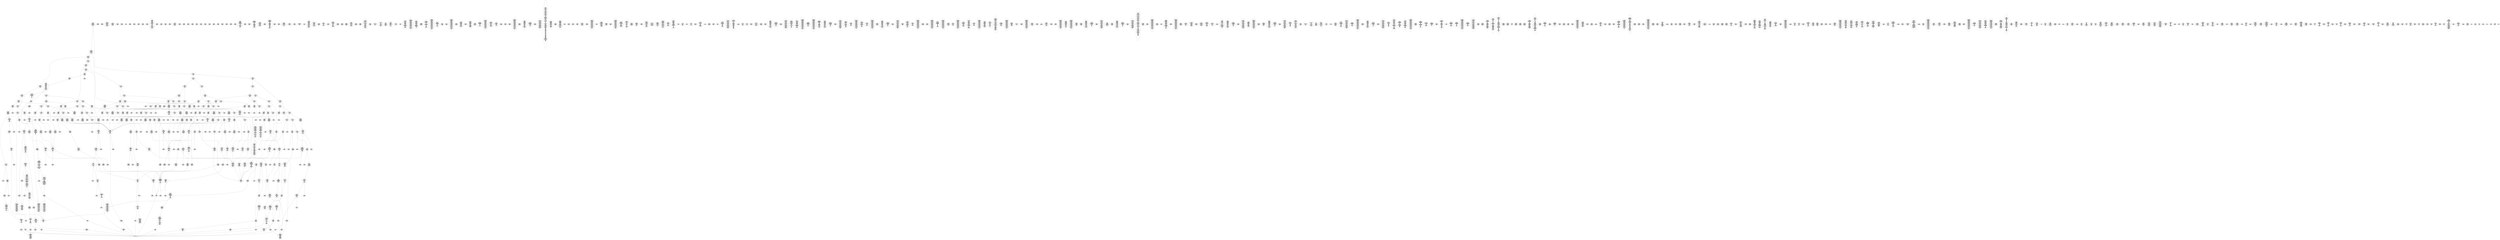 /* Generated by GvGen v.1.0 (https://www.github.com/stricaud/gvgen) */

digraph G {
compound=true;
   node1 [label="[anywhere]"];
   node2 [label="# 0x0
PUSHX Data
PUSHX Data
MSTORE
PUSHX LogicData
CALLDATASIZE
LT
PUSHX Data
JUMPI
"];
   node3 [label="# 0xd
PUSHX Data
CALLDATALOAD
PUSHX BitData
SHR
PUSHX LogicData
GT
PUSHX Data
JUMPI
"];
   node4 [label="# 0x1e
PUSHX LogicData
GT
PUSHX Data
JUMPI
"];
   node5 [label="# 0x29
PUSHX LogicData
GT
PUSHX Data
JUMPI
"];
   node6 [label="# 0x34
PUSHX LogicData
GT
PUSHX Data
JUMPI
"];
   node7 [label="# 0x3f
PUSHX LogicData
EQ
PUSHX Data
JUMPI
"];
   node8 [label="# 0x4a
PUSHX LogicData
EQ
PUSHX Data
JUMPI
"];
   node9 [label="# 0x55
PUSHX LogicData
EQ
PUSHX Data
JUMPI
"];
   node10 [label="# 0x60
PUSHX LogicData
EQ
PUSHX Data
JUMPI
"];
   node11 [label="# 0x6b
PUSHX Data
REVERT
"];
   node12 [label="# 0x6f
JUMPDEST
PUSHX LogicData
EQ
PUSHX Data
JUMPI
"];
   node13 [label="# 0x7b
PUSHX LogicData
EQ
PUSHX Data
JUMPI
"];
   node14 [label="# 0x86
PUSHX LogicData
EQ
PUSHX Data
JUMPI
"];
   node15 [label="# 0x91
PUSHX Data
REVERT
"];
   node16 [label="# 0x95
JUMPDEST
PUSHX LogicData
GT
PUSHX Data
JUMPI
"];
   node17 [label="# 0xa1
PUSHX LogicData
EQ
PUSHX Data
JUMPI
"];
   node18 [label="# 0xac
PUSHX LogicData
EQ
PUSHX Data
JUMPI
"];
   node19 [label="# 0xb7
PUSHX LogicData
EQ
PUSHX Data
JUMPI
"];
   node20 [label="# 0xc2
PUSHX LogicData
EQ
PUSHX Data
JUMPI
"];
   node21 [label="# 0xcd
PUSHX Data
REVERT
"];
   node22 [label="# 0xd1
JUMPDEST
PUSHX LogicData
EQ
PUSHX Data
JUMPI
"];
   node23 [label="# 0xdd
PUSHX LogicData
EQ
PUSHX Data
JUMPI
"];
   node24 [label="# 0xe8
PUSHX LogicData
EQ
PUSHX Data
JUMPI
"];
   node25 [label="# 0xf3
PUSHX Data
REVERT
"];
   node26 [label="# 0xf7
JUMPDEST
PUSHX LogicData
GT
PUSHX Data
JUMPI
"];
   node27 [label="# 0x103
PUSHX LogicData
GT
PUSHX Data
JUMPI
"];
   node28 [label="# 0x10e
PUSHX LogicData
EQ
PUSHX Data
JUMPI
"];
   node29 [label="# 0x119
PUSHX LogicData
EQ
PUSHX Data
JUMPI
"];
   node30 [label="# 0x124
PUSHX LogicData
EQ
PUSHX Data
JUMPI
"];
   node31 [label="# 0x12f
PUSHX LogicData
EQ
PUSHX Data
JUMPI
"];
   node32 [label="# 0x13a
PUSHX Data
REVERT
"];
   node33 [label="# 0x13e
JUMPDEST
PUSHX LogicData
EQ
PUSHX Data
JUMPI
"];
   node34 [label="# 0x14a
PUSHX LogicData
EQ
PUSHX Data
JUMPI
"];
   node35 [label="# 0x155
PUSHX LogicData
EQ
PUSHX Data
JUMPI
"];
   node36 [label="# 0x160
PUSHX Data
REVERT
"];
   node37 [label="# 0x164
JUMPDEST
PUSHX LogicData
GT
PUSHX Data
JUMPI
"];
   node38 [label="# 0x170
PUSHX LogicData
EQ
PUSHX Data
JUMPI
"];
   node39 [label="# 0x17b
PUSHX LogicData
EQ
PUSHX Data
JUMPI
"];
   node40 [label="# 0x186
PUSHX LogicData
EQ
PUSHX Data
JUMPI
"];
   node41 [label="# 0x191
PUSHX Data
REVERT
"];
   node42 [label="# 0x195
JUMPDEST
PUSHX LogicData
EQ
PUSHX Data
JUMPI
"];
   node43 [label="# 0x1a1
PUSHX LogicData
EQ
PUSHX Data
JUMPI
"];
   node44 [label="# 0x1ac
PUSHX LogicData
EQ
PUSHX Data
JUMPI
"];
   node45 [label="# 0x1b7
PUSHX Data
REVERT
"];
   node46 [label="# 0x1bb
JUMPDEST
PUSHX LogicData
GT
PUSHX Data
JUMPI
"];
   node47 [label="# 0x1c7
PUSHX LogicData
GT
PUSHX Data
JUMPI
"];
   node48 [label="# 0x1d2
PUSHX LogicData
GT
PUSHX Data
JUMPI
"];
   node49 [label="# 0x1dd
PUSHX LogicData
EQ
PUSHX Data
JUMPI
"];
   node50 [label="# 0x1e8
PUSHX LogicData
EQ
PUSHX Data
JUMPI
"];
   node51 [label="# 0x1f3
PUSHX LogicData
EQ
PUSHX Data
JUMPI
"];
   node52 [label="# 0x1fe
PUSHX LogicData
EQ
PUSHX Data
JUMPI
"];
   node53 [label="# 0x209
PUSHX Data
REVERT
"];
   node54 [label="# 0x20d
JUMPDEST
PUSHX LogicData
EQ
PUSHX Data
JUMPI
"];
   node55 [label="# 0x219
PUSHX LogicData
EQ
PUSHX Data
JUMPI
"];
   node56 [label="# 0x224
PUSHX LogicData
EQ
PUSHX Data
JUMPI
"];
   node57 [label="# 0x22f
PUSHX Data
REVERT
"];
   node58 [label="# 0x233
JUMPDEST
PUSHX LogicData
GT
PUSHX Data
JUMPI
"];
   node59 [label="# 0x23f
PUSHX LogicData
EQ
PUSHX Data
JUMPI
"];
   node60 [label="# 0x24a
PUSHX LogicData
EQ
PUSHX Data
JUMPI
"];
   node61 [label="# 0x255
PUSHX LogicData
EQ
PUSHX Data
JUMPI
"];
   node62 [label="# 0x260
PUSHX Data
REVERT
"];
   node63 [label="# 0x264
JUMPDEST
PUSHX LogicData
EQ
PUSHX Data
JUMPI
"];
   node64 [label="# 0x270
PUSHX LogicData
EQ
PUSHX Data
JUMPI
"];
   node65 [label="# 0x27b
PUSHX LogicData
EQ
PUSHX Data
JUMPI
"];
   node66 [label="# 0x286
PUSHX Data
REVERT
"];
   node67 [label="# 0x28a
JUMPDEST
PUSHX LogicData
GT
PUSHX Data
JUMPI
"];
   node68 [label="# 0x296
PUSHX LogicData
GT
PUSHX Data
JUMPI
"];
   node69 [label="# 0x2a1
PUSHX LogicData
EQ
PUSHX Data
JUMPI
"];
   node70 [label="# 0x2ac
PUSHX LogicData
EQ
PUSHX Data
JUMPI
"];
   node71 [label="# 0x2b7
PUSHX LogicData
EQ
PUSHX Data
JUMPI
"];
   node72 [label="# 0x2c2
PUSHX LogicData
EQ
PUSHX Data
JUMPI
"];
   node73 [label="# 0x2cd
PUSHX Data
REVERT
"];
   node74 [label="# 0x2d1
JUMPDEST
PUSHX LogicData
EQ
PUSHX Data
JUMPI
"];
   node75 [label="# 0x2dd
PUSHX LogicData
EQ
PUSHX Data
JUMPI
"];
   node76 [label="# 0x2e8
PUSHX LogicData
EQ
PUSHX Data
JUMPI
"];
   node77 [label="# 0x2f3
PUSHX Data
REVERT
"];
   node78 [label="# 0x2f7
JUMPDEST
PUSHX LogicData
GT
PUSHX Data
JUMPI
"];
   node79 [label="# 0x303
PUSHX LogicData
EQ
PUSHX Data
JUMPI
"];
   node80 [label="# 0x30e
PUSHX LogicData
EQ
PUSHX Data
JUMPI
"];
   node81 [label="# 0x319
PUSHX LogicData
EQ
PUSHX Data
JUMPI
"];
   node82 [label="# 0x324
PUSHX Data
REVERT
"];
   node83 [label="# 0x328
JUMPDEST
PUSHX LogicData
EQ
PUSHX Data
JUMPI
"];
   node84 [label="# 0x334
PUSHX LogicData
EQ
PUSHX Data
JUMPI
"];
   node85 [label="# 0x33f
PUSHX LogicData
EQ
PUSHX Data
JUMPI
"];
   node86 [label="# 0x34a
JUMPDEST
PUSHX Data
REVERT
"];
   node87 [label="# 0x34f
JUMPDEST
CALLVALUE
ISZERO
PUSHX Data
JUMPI
"];
   node88 [label="# 0x357
PUSHX Data
REVERT
"];
   node89 [label="# 0x35b
JUMPDEST
PUSHX Data
PUSHX Data
CALLDATASIZE
PUSHX Data
PUSHX Data
JUMP
"];
   node90 [label="# 0x36a
JUMPDEST
PUSHX Data
JUMP
"];
   node91 [label="# 0x36f
JUMPDEST
PUSHX MemData
MLOAD
ISZERO
ISZERO
MSTORE
PUSHX ArithData
ADD
"];
   node92 [label="# 0x37b
JUMPDEST
PUSHX MemData
MLOAD
SUB
RETURN
"];
   node93 [label="# 0x384
JUMPDEST
CALLVALUE
ISZERO
PUSHX Data
JUMPI
"];
   node94 [label="# 0x38c
PUSHX Data
REVERT
"];
   node95 [label="# 0x390
JUMPDEST
PUSHX Data
PUSHX Data
CALLDATASIZE
PUSHX Data
PUSHX Data
JUMP
"];
   node96 [label="# 0x39f
JUMPDEST
PUSHX Data
JUMP
"];
   node97 [label="# 0x3a4
JUMPDEST
PUSHX MemData
MLOAD
PUSHX BitData
AND
MSTORE
PUSHX ArithData
ADD
PUSHX Data
JUMP
"];
   node98 [label="# 0x3bd
JUMPDEST
CALLVALUE
ISZERO
PUSHX Data
JUMPI
"];
   node99 [label="# 0x3c5
PUSHX Data
REVERT
"];
   node100 [label="# 0x3c9
JUMPDEST
PUSHX Data
PUSHX Data
JUMP
"];
   node101 [label="# 0x3d2
JUMPDEST
PUSHX MemData
MLOAD
PUSHX Data
PUSHX Data
JUMP
"];
   node102 [label="# 0x3df
JUMPDEST
CALLVALUE
ISZERO
PUSHX Data
JUMPI
"];
   node103 [label="# 0x3e7
PUSHX Data
REVERT
"];
   node104 [label="# 0x3eb
JUMPDEST
PUSHX Data
PUSHX Data
CALLDATASIZE
PUSHX Data
PUSHX Data
JUMP
"];
   node105 [label="# 0x3fa
JUMPDEST
PUSHX Data
JUMP
"];
   node106 [label="# 0x3ff
JUMPDEST
PUSHX MemData
MLOAD
PUSHX ArithData
PUSHX BitData
PUSHX BitData
SHL
SUB
AND
MSTORE
PUSHX ArithData
ADD
PUSHX Data
JUMP
"];
   node107 [label="# 0x417
JUMPDEST
CALLVALUE
ISZERO
PUSHX Data
JUMPI
"];
   node108 [label="# 0x41f
PUSHX Data
REVERT
"];
   node109 [label="# 0x423
JUMPDEST
PUSHX Data
PUSHX Data
CALLDATASIZE
PUSHX Data
PUSHX Data
JUMP
"];
   node110 [label="# 0x432
JUMPDEST
PUSHX Data
JUMP
"];
   node111 [label="# 0x437
JUMPDEST
STOP
"];
   node112 [label="# 0x439
JUMPDEST
CALLVALUE
ISZERO
PUSHX Data
JUMPI
"];
   node113 [label="# 0x441
PUSHX Data
REVERT
"];
   node114 [label="# 0x445
JUMPDEST
PUSHX Data
PUSHX Data
JUMP
"];
   node115 [label="# 0x44e
JUMPDEST
PUSHX MemData
MLOAD
PUSHX BitData
AND
MSTORE
PUSHX ArithData
ADD
PUSHX Data
JUMP
"];
   node116 [label="# 0x463
JUMPDEST
CALLVALUE
ISZERO
PUSHX Data
JUMPI
"];
   node117 [label="# 0x46b
PUSHX Data
REVERT
"];
   node118 [label="# 0x46f
JUMPDEST
PUSHX Data
PUSHX Data
CALLDATASIZE
PUSHX Data
PUSHX Data
JUMP
"];
   node119 [label="# 0x47e
JUMPDEST
PUSHX Data
JUMP
"];
   node120 [label="# 0x483
JUMPDEST
CALLVALUE
ISZERO
PUSHX Data
JUMPI
"];
   node121 [label="# 0x48b
PUSHX Data
REVERT
"];
   node122 [label="# 0x48f
JUMPDEST
PUSHX Data
PUSHX Data
CALLDATASIZE
PUSHX Data
PUSHX Data
JUMP
"];
   node123 [label="# 0x49e
JUMPDEST
PUSHX Data
JUMP
"];
   node124 [label="# 0x4a3
JUMPDEST
CALLVALUE
ISZERO
PUSHX Data
JUMPI
"];
   node125 [label="# 0x4ab
PUSHX Data
REVERT
"];
   node126 [label="# 0x4af
JUMPDEST
PUSHX Data
PUSHX Data
CALLDATASIZE
PUSHX Data
PUSHX Data
JUMP
"];
   node127 [label="# 0x4be
JUMPDEST
PUSHX Data
JUMP
"];
   node128 [label="# 0x4c3
JUMPDEST
CALLVALUE
ISZERO
PUSHX Data
JUMPI
"];
   node129 [label="# 0x4cb
PUSHX Data
REVERT
"];
   node130 [label="# 0x4cf
JUMPDEST
PUSHX Data
PUSHX Data
CALLDATASIZE
PUSHX Data
PUSHX Data
JUMP
"];
   node131 [label="# 0x4de
JUMPDEST
PUSHX Data
JUMP
"];
   node132 [label="# 0x4e3
JUMPDEST
CALLVALUE
ISZERO
PUSHX Data
JUMPI
"];
   node133 [label="# 0x4eb
PUSHX Data
REVERT
"];
   node134 [label="# 0x4ef
JUMPDEST
PUSHX Data
PUSHX Data
CALLDATASIZE
PUSHX Data
PUSHX Data
JUMP
"];
   node135 [label="# 0x4fe
JUMPDEST
PUSHX Data
JUMP
"];
   node136 [label="# 0x503
JUMPDEST
PUSHX Data
MLOAD
ISZERO
ISZERO
MSTORE
PUSHX BitData
AND
PUSHX ArithData
ADD
MSTORE
AND
ADD
MSTORE
AND
PUSHX ArithData
ADD
MSTORE
PUSHX ArithData
ADD
PUSHX Data
JUMP
"];
   node137 [label="# 0x535
JUMPDEST
CALLVALUE
ISZERO
PUSHX Data
JUMPI
"];
   node138 [label="# 0x53d
PUSHX Data
REVERT
"];
   node139 [label="# 0x541
JUMPDEST
PUSHX Data
PUSHX StorData
SLOAD
JUMP
"];
   node140 [label="# 0x54b
JUMPDEST
PUSHX MemData
MLOAD
MSTORE
PUSHX ArithData
ADD
PUSHX Data
JUMP
"];
   node141 [label="# 0x559
JUMPDEST
CALLVALUE
ISZERO
PUSHX Data
JUMPI
"];
   node142 [label="# 0x561
PUSHX Data
REVERT
"];
   node143 [label="# 0x565
JUMPDEST
PUSHX StorData
SLOAD
PUSHX Data
PUSHX BitData
AND
JUMP
"];
   node144 [label="# 0x576
JUMPDEST
CALLVALUE
ISZERO
PUSHX Data
JUMPI
"];
   node145 [label="# 0x57e
PUSHX Data
REVERT
"];
   node146 [label="# 0x582
JUMPDEST
PUSHX Data
PUSHX Data
JUMP
"];
   node147 [label="# 0x58b
JUMPDEST
CALLVALUE
ISZERO
PUSHX Data
JUMPI
"];
   node148 [label="# 0x593
PUSHX Data
REVERT
"];
   node149 [label="# 0x597
JUMPDEST
PUSHX Data
PUSHX Data
CALLDATASIZE
PUSHX Data
PUSHX Data
JUMP
"];
   node150 [label="# 0x5a6
JUMPDEST
PUSHX Data
JUMP
"];
   node151 [label="# 0x5ab
JUMPDEST
CALLVALUE
ISZERO
PUSHX Data
JUMPI
"];
   node152 [label="# 0x5b3
PUSHX Data
REVERT
"];
   node153 [label="# 0x5b7
JUMPDEST
PUSHX StorData
SLOAD
PUSHX Data
PUSHX Data
DIV
PUSHX BitData
AND
JUMP
"];
   node154 [label="# 0x5d8
JUMPDEST
CALLVALUE
ISZERO
PUSHX Data
JUMPI
"];
   node155 [label="# 0x5e0
PUSHX Data
REVERT
"];
   node156 [label="# 0x5e4
JUMPDEST
PUSHX Data
PUSHX Data
CALLDATASIZE
PUSHX Data
PUSHX Data
JUMP
"];
   node157 [label="# 0x5f3
JUMPDEST
PUSHX Data
JUMP
"];
   node158 [label="# 0x5f8
JUMPDEST
CALLVALUE
ISZERO
PUSHX Data
JUMPI
"];
   node159 [label="# 0x600
PUSHX Data
REVERT
"];
   node160 [label="# 0x604
JUMPDEST
PUSHX Data
PUSHX Data
CALLDATASIZE
PUSHX Data
PUSHX Data
JUMP
"];
   node161 [label="# 0x613
JUMPDEST
PUSHX Data
JUMP
"];
   node162 [label="# 0x618
JUMPDEST
CALLVALUE
ISZERO
PUSHX Data
JUMPI
"];
   node163 [label="# 0x620
PUSHX Data
REVERT
"];
   node164 [label="# 0x624
JUMPDEST
PUSHX Data
PUSHX Data
CALLDATASIZE
PUSHX Data
PUSHX Data
JUMP
"];
   node165 [label="# 0x633
JUMPDEST
PUSHX Data
JUMP
"];
   node166 [label="# 0x638
JUMPDEST
PUSHX MemData
MLOAD
PUSHX Data
PUSHX Data
JUMP
"];
   node167 [label="# 0x645
JUMPDEST
CALLVALUE
ISZERO
PUSHX Data
JUMPI
"];
   node168 [label="# 0x64d
PUSHX Data
REVERT
"];
   node169 [label="# 0x651
JUMPDEST
PUSHX Data
PUSHX Data
CALLDATASIZE
PUSHX Data
PUSHX Data
JUMP
"];
   node170 [label="# 0x660
JUMPDEST
PUSHX Data
JUMP
"];
   node171 [label="# 0x665
JUMPDEST
CALLVALUE
ISZERO
PUSHX Data
JUMPI
"];
   node172 [label="# 0x66d
PUSHX Data
REVERT
"];
   node173 [label="# 0x671
JUMPDEST
PUSHX Data
PUSHX Data
CALLDATASIZE
PUSHX Data
PUSHX Data
JUMP
"];
   node174 [label="# 0x680
JUMPDEST
PUSHX Data
JUMP
"];
   node175 [label="# 0x685
JUMPDEST
CALLVALUE
ISZERO
PUSHX Data
JUMPI
"];
   node176 [label="# 0x68d
PUSHX Data
REVERT
"];
   node177 [label="# 0x691
JUMPDEST
PUSHX Data
PUSHX Data
CALLDATASIZE
PUSHX Data
PUSHX Data
JUMP
"];
   node178 [label="# 0x6a0
JUMPDEST
PUSHX Data
JUMP
"];
   node179 [label="# 0x6a5
JUMPDEST
CALLVALUE
ISZERO
PUSHX Data
JUMPI
"];
   node180 [label="# 0x6ad
PUSHX Data
REVERT
"];
   node181 [label="# 0x6b1
JUMPDEST
PUSHX Data
PUSHX Data
CALLDATASIZE
PUSHX Data
PUSHX Data
JUMP
"];
   node182 [label="# 0x6c0
JUMPDEST
PUSHX Data
JUMP
"];
   node183 [label="# 0x6c5
JUMPDEST
CALLVALUE
ISZERO
PUSHX Data
JUMPI
"];
   node184 [label="# 0x6cd
PUSHX Data
REVERT
"];
   node185 [label="# 0x6d1
JUMPDEST
PUSHX Data
PUSHX StorData
SLOAD
JUMP
"];
   node186 [label="# 0x6db
JUMPDEST
CALLVALUE
ISZERO
PUSHX Data
JUMPI
"];
   node187 [label="# 0x6e3
PUSHX Data
REVERT
"];
   node188 [label="# 0x6e7
JUMPDEST
PUSHX StorData
SLOAD
PUSHX Data
PUSHX BitData
PUSHX BitData
SHL
DIV
PUSHX BitData
AND
JUMP
"];
   node189 [label="# 0x6ff
JUMPDEST
CALLVALUE
ISZERO
PUSHX Data
JUMPI
"];
   node190 [label="# 0x707
PUSHX Data
REVERT
"];
   node191 [label="# 0x70b
JUMPDEST
PUSHX Data
PUSHX Data
CALLDATASIZE
PUSHX Data
PUSHX Data
JUMP
"];
   node192 [label="# 0x71a
JUMPDEST
PUSHX Data
JUMP
"];
   node193 [label="# 0x71f
JUMPDEST
CALLVALUE
ISZERO
PUSHX Data
JUMPI
"];
   node194 [label="# 0x727
PUSHX Data
REVERT
"];
   node195 [label="# 0x72b
JUMPDEST
PUSHX Data
PUSHX Data
JUMP
"];
   node196 [label="# 0x734
JUMPDEST
CALLVALUE
ISZERO
PUSHX Data
JUMPI
"];
   node197 [label="# 0x73c
PUSHX Data
REVERT
"];
   node198 [label="# 0x740
JUMPDEST
PUSHX Data
PUSHX Data
JUMP
"];
   node199 [label="# 0x749
JUMPDEST
CALLVALUE
ISZERO
PUSHX Data
JUMPI
"];
   node200 [label="# 0x751
PUSHX Data
REVERT
"];
   node201 [label="# 0x755
JUMPDEST
PUSHX Data
PUSHX Data
CALLDATASIZE
PUSHX Data
PUSHX Data
JUMP
"];
   node202 [label="# 0x764
JUMPDEST
PUSHX Data
JUMP
"];
   node203 [label="# 0x769
JUMPDEST
CALLVALUE
ISZERO
PUSHX Data
JUMPI
"];
   node204 [label="# 0x771
PUSHX Data
REVERT
"];
   node205 [label="# 0x775
JUMPDEST
PUSHX Data
PUSHX Data
CALLDATASIZE
PUSHX Data
PUSHX Data
JUMP
"];
   node206 [label="# 0x784
JUMPDEST
PUSHX Data
JUMP
"];
   node207 [label="# 0x789
JUMPDEST
PUSHX Data
PUSHX Data
CALLDATASIZE
PUSHX Data
PUSHX Data
JUMP
"];
   node208 [label="# 0x797
JUMPDEST
PUSHX Data
JUMP
"];
   node209 [label="# 0x79c
JUMPDEST
CALLVALUE
ISZERO
PUSHX Data
JUMPI
"];
   node210 [label="# 0x7a4
PUSHX Data
REVERT
"];
   node211 [label="# 0x7a8
JUMPDEST
PUSHX StorData
SLOAD
PUSHX ArithData
PUSHX BitData
PUSHX BitData
SHL
SUB
AND
PUSHX Data
JUMP
"];
   node212 [label="# 0x7ba
JUMPDEST
CALLVALUE
ISZERO
PUSHX Data
JUMPI
"];
   node213 [label="# 0x7c2
PUSHX Data
REVERT
"];
   node214 [label="# 0x7c6
JUMPDEST
PUSHX Data
PUSHX Data
JUMP
"];
   node215 [label="# 0x7cf
JUMPDEST
CALLVALUE
ISZERO
PUSHX Data
JUMPI
"];
   node216 [label="# 0x7d7
PUSHX Data
REVERT
"];
   node217 [label="# 0x7db
JUMPDEST
PUSHX StorData
SLOAD
PUSHX Data
PUSHX Data
DIV
PUSHX BitData
AND
JUMP
"];
   node218 [label="# 0x7f4
JUMPDEST
CALLVALUE
ISZERO
PUSHX Data
JUMPI
"];
   node219 [label="# 0x7fc
PUSHX Data
REVERT
"];
   node220 [label="# 0x800
JUMPDEST
PUSHX Data
PUSHX Data
CALLDATASIZE
PUSHX Data
PUSHX Data
JUMP
"];
   node221 [label="# 0x80f
JUMPDEST
PUSHX Data
JUMP
"];
   node222 [label="# 0x814
JUMPDEST
CALLVALUE
ISZERO
PUSHX Data
JUMPI
"];
   node223 [label="# 0x81c
PUSHX Data
REVERT
"];
   node224 [label="# 0x820
JUMPDEST
PUSHX Data
PUSHX Data
CALLDATASIZE
PUSHX Data
PUSHX Data
JUMP
"];
   node225 [label="# 0x82f
JUMPDEST
PUSHX Data
JUMP
"];
   node226 [label="# 0x834
JUMPDEST
CALLVALUE
ISZERO
PUSHX Data
JUMPI
"];
   node227 [label="# 0x83c
PUSHX Data
REVERT
"];
   node228 [label="# 0x840
JUMPDEST
PUSHX Data
PUSHX Data
JUMP
"];
   node229 [label="# 0x849
JUMPDEST
CALLVALUE
ISZERO
PUSHX Data
JUMPI
"];
   node230 [label="# 0x851
PUSHX Data
REVERT
"];
   node231 [label="# 0x855
JUMPDEST
PUSHX Data
PUSHX Data
CALLDATASIZE
PUSHX Data
PUSHX Data
JUMP
"];
   node232 [label="# 0x864
JUMPDEST
PUSHX Data
JUMP
"];
   node233 [label="# 0x869
JUMPDEST
CALLVALUE
ISZERO
PUSHX Data
JUMPI
"];
   node234 [label="# 0x871
PUSHX Data
REVERT
"];
   node235 [label="# 0x875
JUMPDEST
PUSHX StorData
SLOAD
PUSHX StorData
SLOAD
PUSHX StorData
SLOAD
PUSHX Data
PUSHX BitData
AND
PUSHX BitData
PUSHX BitData
SHL
DIV
AND
PUSHX BitData
PUSHX BitData
PUSHX BitData
SHL
DIV
AND
PUSHX BitData
PUSHX BitData
SHL
DIV
AND
PUSHX BitData
AND
JUMP
"];
   node236 [label="# 0x8b8
JUMPDEST
PUSHX Data
MLOAD
PUSHX BitData
AND
MSTORE
AND
PUSHX ArithData
ADD
MSTORE
PUSHX BitData
AND
ADD
MSTORE
AND
PUSHX ArithData
ADD
MSTORE
PUSHX ArithData
ADD
MSTORE
ISZERO
ISZERO
PUSHX ArithData
ADD
MSTORE
PUSHX ArithData
ADD
PUSHX Data
JUMP
"];
   node237 [label="# 0x8fb
JUMPDEST
CALLVALUE
ISZERO
PUSHX Data
JUMPI
"];
   node238 [label="# 0x903
PUSHX Data
REVERT
"];
   node239 [label="# 0x907
JUMPDEST
PUSHX Data
PUSHX Data
CALLDATASIZE
PUSHX Data
PUSHX Data
JUMP
"];
   node240 [label="# 0x916
JUMPDEST
PUSHX Data
JUMP
"];
   node241 [label="# 0x91b
JUMPDEST
CALLVALUE
ISZERO
PUSHX Data
JUMPI
"];
   node242 [label="# 0x923
PUSHX Data
REVERT
"];
   node243 [label="# 0x927
JUMPDEST
PUSHX StorData
SLOAD
PUSHX Data
PUSHX BitData
PUSHX BitData
SHL
DIV
PUSHX BitData
AND
JUMP
"];
   node244 [label="# 0x93c
JUMPDEST
PUSHX MemData
MLOAD
PUSHX BitData
AND
MSTORE
PUSHX ArithData
ADD
PUSHX Data
JUMP
"];
   node245 [label="# 0x94e
JUMPDEST
CALLVALUE
ISZERO
PUSHX Data
JUMPI
"];
   node246 [label="# 0x956
PUSHX Data
REVERT
"];
   node247 [label="# 0x95a
JUMPDEST
PUSHX Data
PUSHX Data
CALLDATASIZE
PUSHX Data
PUSHX Data
JUMP
"];
   node248 [label="# 0x969
JUMPDEST
PUSHX Data
JUMP
"];
   node249 [label="# 0x96e
JUMPDEST
CALLVALUE
ISZERO
PUSHX Data
JUMPI
"];
   node250 [label="# 0x976
PUSHX Data
REVERT
"];
   node251 [label="# 0x97a
JUMPDEST
PUSHX Data
PUSHX Data
CALLDATASIZE
PUSHX Data
PUSHX Data
JUMP
"];
   node252 [label="# 0x989
JUMPDEST
PUSHX Data
JUMP
"];
   node253 [label="# 0x98e
JUMPDEST
PUSHX Data
MLOAD
PUSHX ArithData
PUSHX BitData
PUSHX BitData
SHL
SUB
AND
MSTORE
PUSHX ArithData
ADD
MSTORE
ADD
PUSHX Data
JUMP
"];
   node254 [label="# 0x9ad
JUMPDEST
CALLVALUE
ISZERO
PUSHX Data
JUMPI
"];
   node255 [label="# 0x9b5
PUSHX Data
REVERT
"];
   node256 [label="# 0x9b9
JUMPDEST
PUSHX Data
PUSHX Data
CALLDATASIZE
PUSHX Data
PUSHX Data
JUMP
"];
   node257 [label="# 0x9c8
JUMPDEST
PUSHX Data
JUMP
"];
   node258 [label="# 0x9cd
JUMPDEST
CALLVALUE
ISZERO
PUSHX Data
JUMPI
"];
   node259 [label="# 0x9d5
PUSHX Data
REVERT
"];
   node260 [label="# 0x9d9
JUMPDEST
PUSHX Data
PUSHX Data
CALLDATASIZE
PUSHX Data
PUSHX Data
JUMP
"];
   node261 [label="# 0x9e8
JUMPDEST
PUSHX Data
JUMP
"];
   node262 [label="# 0x9ed
JUMPDEST
CALLVALUE
ISZERO
PUSHX Data
JUMPI
"];
   node263 [label="# 0x9f5
PUSHX Data
REVERT
"];
   node264 [label="# 0x9f9
JUMPDEST
PUSHX Data
PUSHX Data
JUMP
"];
   node265 [label="# 0xa02
JUMPDEST
CALLVALUE
ISZERO
PUSHX Data
JUMPI
"];
   node266 [label="# 0xa0a
PUSHX Data
REVERT
"];
   node267 [label="# 0xa0e
JUMPDEST
PUSHX Data
PUSHX Data
CALLDATASIZE
PUSHX Data
PUSHX Data
JUMP
"];
   node268 [label="# 0xa1d
JUMPDEST
PUSHX ArithData
PUSHX BitData
PUSHX BitData
SHL
SUB
AND
PUSHX Data
MSTORE
PUSHX Data
PUSHX Data
MSTORE
PUSHX Data
SHA3
SLOAD
PUSHX BitData
AND
JUMP
"];
   node269 [label="# 0xa3c
JUMPDEST
PUSHX MemData
MLOAD
PUSHX BitData
AND
MSTORE
PUSHX ArithData
ADD
PUSHX Data
JUMP
"];
   node270 [label="# 0xa4f
JUMPDEST
CALLVALUE
ISZERO
PUSHX Data
JUMPI
"];
   node271 [label="# 0xa57
PUSHX Data
REVERT
"];
   node272 [label="# 0xa5b
JUMPDEST
PUSHX StorData
SLOAD
PUSHX StorData
SLOAD
PUSHX StorData
SLOAD
PUSHX Data
PUSHX BitData
AND
PUSHX BitData
PUSHX BitData
SHL
DIV
AND
PUSHX BitData
PUSHX BitData
PUSHX BitData
SHL
DIV
AND
PUSHX BitData
PUSHX BitData
SHL
DIV
AND
PUSHX BitData
AND
JUMP
"];
   node273 [label="# 0xa9e
JUMPDEST
CALLVALUE
ISZERO
PUSHX Data
JUMPI
"];
   node274 [label="# 0xaa6
PUSHX Data
REVERT
"];
   node275 [label="# 0xaaa
JUMPDEST
PUSHX Data
PUSHX Data
CALLDATASIZE
PUSHX Data
PUSHX Data
JUMP
"];
   node276 [label="# 0xab9
JUMPDEST
PUSHX Data
JUMP
"];
   node277 [label="# 0xabe
JUMPDEST
CALLVALUE
ISZERO
PUSHX Data
JUMPI
"];
   node278 [label="# 0xac6
PUSHX Data
REVERT
"];
   node279 [label="# 0xaca
JUMPDEST
PUSHX Data
PUSHX Data
CALLDATASIZE
PUSHX Data
PUSHX Data
JUMP
"];
   node280 [label="# 0xad9
JUMPDEST
PUSHX ArithData
PUSHX BitData
PUSHX BitData
SHL
SUB
AND
PUSHX Data
MSTORE
PUSHX Data
PUSHX Data
MSTORE
PUSHX Data
SHA3
AND
MSTORE
MSTORE
SHA3
SLOAD
PUSHX BitData
AND
JUMP
"];
   node281 [label="# 0xb07
JUMPDEST
CALLVALUE
ISZERO
PUSHX Data
JUMPI
"];
   node282 [label="# 0xb0f
PUSHX Data
REVERT
"];
   node283 [label="# 0xb13
JUMPDEST
PUSHX Data
PUSHX Data
CALLDATASIZE
PUSHX Data
PUSHX Data
JUMP
"];
   node284 [label="# 0xb22
JUMPDEST
PUSHX Data
JUMP
"];
   node285 [label="# 0xb27
JUMPDEST
CALLVALUE
ISZERO
PUSHX Data
JUMPI
"];
   node286 [label="# 0xb2f
PUSHX Data
REVERT
"];
   node287 [label="# 0xb33
JUMPDEST
PUSHX Data
PUSHX Data
CALLDATASIZE
PUSHX Data
PUSHX Data
JUMP
"];
   node288 [label="# 0xb42
JUMPDEST
PUSHX Data
JUMP
"];
   node289 [label="# 0xb47
JUMPDEST
CALLVALUE
ISZERO
PUSHX Data
JUMPI
"];
   node290 [label="# 0xb4f
PUSHX Data
REVERT
"];
   node291 [label="# 0xb53
JUMPDEST
PUSHX StorData
SLOAD
PUSHX Data
PUSHX BitData
AND
JUMP
"];
   node292 [label="# 0xb61
JUMPDEST
PUSHX Data
PUSHX BitData
AND
PUSHX LogicData
EQ
PUSHX Data
JUMPI
"];
   node293 [label="# 0xbae
PUSHX BitData
AND
PUSHX LogicData
EQ
"];
   node294 [label="# 0xbf4
JUMPDEST
PUSHX Data
JUMPI
"];
   node295 [label="# 0xbfa
PUSHX LogicData
PUSHX BitData
AND
EQ
"];
   node296 [label="# 0xc40
JUMPDEST
JUMP
"];
   node297 [label="# 0xc46
JUMPDEST
PUSHX Data
MSTORE
PUSHX Data
PUSHX Data
MSTORE
PUSHX Data
SHA3
SLOAD
PUSHX BitData
PUSHX BitData
SHL
DIV
PUSHX BitData
AND
PUSHX Data
JUMPI
"];
   node298 [label="# 0xc6c
PUSHX StorData
SLOAD
PUSHX Data
PUSHX Data
DIV
PUSHX BitData
AND
PUSHX Data
PUSHX Data
JUMP
"];
   node299 [label="# 0xc8a
JUMPDEST
PUSHX Data
PUSHX Data
JUMP
"];
   node300 [label="# 0xc94
JUMPDEST
PUSHX BitData
AND
LT
ISZERO
PUSHX Data
JUMPI
"];
   node301 [label="# 0xca5
PUSHX Data
PUSHX Data
JUMP
"];
   node302 [label="# 0xcab
JUMPDEST
PUSHX StorData
SLOAD
PUSHX BitData
PUSHX Data
DIV
AND
PUSHX Data
DIV
AND
PUSHX Data
PUSHX Data
JUMP
"];
   node303 [label="# 0xcd8
JUMPDEST
PUSHX Data
PUSHX Data
JUMP
"];
   node304 [label="# 0xce2
JUMPDEST
PUSHX Data
PUSHX Data
JUMP
"];
   node305 [label="# 0xcec
JUMPDEST
PUSHX Data
PUSHX Data
PUSHX Data
JUMP
"];
   node306 [label="# 0xcf7
JUMPDEST
JUMP
"];
   node307 [label="# 0xcfe
JUMPDEST
PUSHX StorData
SLOAD
PUSHX Data
DIV
PUSHX BitData
AND
PUSHX Data
PUSHX Data
JUMP
"];
   node308 [label="# 0xd22
JUMPDEST
PUSHX Data
PUSHX Data
JUMP
"];
   node309 [label="# 0xd2c
JUMPDEST
PUSHX Data
PUSHX Data
JUMP
"];
   node310 [label="# 0xd36
JUMPDEST
PUSHX Data
PUSHX StorData
SLOAD
PUSHX Data
PUSHX Data
JUMP
"];
   node311 [label="# 0xd45
JUMPDEST
PUSHX ArithData
ADD
PUSHX ArithData
DIV
MUL
PUSHX ArithData
ADD
PUSHX MemData
MLOAD
ADD
PUSHX Data
MSTORE
MSTORE
PUSHX ArithData
ADD
SLOAD
PUSHX Data
PUSHX Data
JUMP
"];
   node312 [label="# 0xd71
JUMPDEST
ISZERO
PUSHX Data
JUMPI
"];
   node313 [label="# 0xd78
PUSHX LogicData
LT
PUSHX Data
JUMPI
"];
   node314 [label="# 0xd80
PUSHX ArithData
SLOAD
DIV
MUL
MSTORE
PUSHX ArithData
ADD
PUSHX Data
JUMP
"];
   node315 [label="# 0xd93
JUMPDEST
ADD
PUSHX Data
MSTORE
PUSHX Data
PUSHX Data
SHA3
"];
   node316 [label="# 0xda1
JUMPDEST
SLOAD
MSTORE
PUSHX ArithData
ADD
PUSHX ArithData
ADD
GT
PUSHX Data
JUMPI
"];
   node317 [label="# 0xdb5
SUB
PUSHX BitData
AND
ADD
"];
   node318 [label="# 0xdbe
JUMPDEST
JUMP
"];
   node319 [label="# 0xdc8
JUMPDEST
PUSHX BitData
AND
PUSHX Data
MSTORE
PUSHX Data
PUSHX Data
MSTORE
PUSHX Data
SHA3
SLOAD
PUSHX ArithData
PUSHX BitData
PUSHX BitData
SHL
SUB
AND
PUSHX Data
JUMPI
"];
   node320 [label="# 0xdec
PUSHX MemData
MLOAD
PUSHX BitData
PUSHX BitData
SHL
MSTORE
PUSHX Data
PUSHX ArithData
ADD
MSTORE
PUSHX Data
PUSHX ArithData
ADD
MSTORE
PUSHX Data
PUSHX ArithData
ADD
MSTORE
PUSHX Data
PUSHX ArithData
ADD
MSTORE
PUSHX ArithData
ADD
"];
   node321 [label="# 0xe55
JUMPDEST
PUSHX MemData
MLOAD
SUB
REVERT
"];
   node322 [label="# 0xe5e
JUMPDEST
PUSHX BitData
AND
PUSHX Data
MSTORE
PUSHX Data
PUSHX Data
MSTORE
PUSHX Data
SHA3
SLOAD
PUSHX ArithData
PUSHX BitData
PUSHX BitData
SHL
SUB
AND
JUMP
"];
   node323 [label="# 0xe80
JUMPDEST
PUSHX Data
PUSHX Data
PUSHX Data
JUMP
"];
   node324 [label="# 0xe8b
JUMPDEST
PUSHX ArithData
PUSHX BitData
PUSHX BitData
SHL
SUB
AND
PUSHX ArithData
PUSHX BitData
PUSHX BitData
SHL
SUB
AND
EQ
ISZERO
PUSHX Data
JUMPI
"];
   node325 [label="# 0xea8
PUSHX MemData
MLOAD
PUSHX BitData
PUSHX BitData
SHL
MSTORE
PUSHX Data
PUSHX ArithData
ADD
MSTORE
PUSHX Data
PUSHX ArithData
ADD
MSTORE
PUSHX Data
PUSHX ArithData
ADD
MSTORE
PUSHX Data
PUSHX ArithData
ADD
MSTORE
PUSHX ArithData
ADD
PUSHX Data
JUMP
"];
   node326 [label="# 0xf15
JUMPDEST
CALLER
PUSHX ArithData
PUSHX BitData
PUSHX BitData
SHL
SUB
AND
EQ
PUSHX Data
JUMPI
"];
   node327 [label="# 0xf27
PUSHX Data
CALLER
PUSHX Data
JUMP
"];
   node328 [label="# 0xf31
JUMPDEST
PUSHX Data
JUMPI
"];
   node329 [label="# 0xf36
PUSHX MemData
MLOAD
PUSHX BitData
PUSHX BitData
SHL
MSTORE
PUSHX Data
PUSHX ArithData
ADD
MSTORE
PUSHX Data
PUSHX ArithData
ADD
MSTORE
PUSHX Data
PUSHX ArithData
ADD
MSTORE
PUSHX Data
PUSHX ArithData
ADD
MSTORE
PUSHX ArithData
ADD
PUSHX Data
JUMP
"];
   node330 [label="# 0xfa3
JUMPDEST
PUSHX Data
PUSHX Data
JUMP
"];
   node331 [label="# 0xfad
JUMPDEST
JUMP
"];
   node332 [label="# 0xfb2
JUMPDEST
PUSHX StorData
SLOAD
PUSHX Data
PUSHX Data
PUSHX BitData
PUSHX Data
DIV
AND
PUSHX BitData
PUSHX BitData
SHL
DIV
AND
PUSHX Data
JUMP
"];
   node333 [label="# 0xfe1
JUMPDEST
JUMP
"];
   node334 [label="# 0xfe6
JUMPDEST
PUSHX Data
MSTORE
PUSHX Data
PUSHX Data
MSTORE
PUSHX Data
SHA3
SLOAD
PUSHX BitData
AND
PUSHX Data
JUMPI
"];
   node335 [label="# 0x1004
PUSHX Data
PUSHX Data
JUMP
"];
   node336 [label="# 0x100a
JUMPDEST
PUSHX Data
MSTORE
PUSHX Data
PUSHX Data
MSTORE
PUSHX Data
SHA3
SLOAD
PUSHX Data
PUSHX BitData
AND
TIMESTAMP
PUSHX Data
JUMP
"];
   node337 [label="# 0x102d
JUMPDEST
CALLER
PUSHX Data
PUSHX Data
JUMP
"];
   node338 [label="# 0x1037
JUMPDEST
PUSHX ArithData
PUSHX BitData
PUSHX BitData
SHL
SUB
AND
EQ
PUSHX Data
JUMPI
"];
   node339 [label="# 0x1046
PUSHX MemData
MLOAD
PUSHX BitData
PUSHX BitData
SHL
MSTORE
PUSHX Data
PUSHX ArithData
ADD
MSTORE
PUSHX Data
PUSHX ArithData
ADD
MSTORE
PUSHX Data
PUSHX ArithData
ADD
MSTORE
PUSHX ArithData
ADD
PUSHX Data
JUMP
"];
   node340 [label="# 0x108d
JUMPDEST
PUSHX StorData
SLOAD
PUSHX BitData
NOT
AND
PUSHX BitData
OR
SSTORE
PUSHX Data
PUSHX Data
JUMP
"];
   node341 [label="# 0x10a7
JUMPDEST
PUSHX StorData
SLOAD
PUSHX BitData
NOT
AND
SSTORE
JUMP
"];
   node342 [label="# 0x10b7
JUMPDEST
PUSHX Data
CALLER
"];
   node343 [label="# 0x10bc
JUMPDEST
PUSHX Data
JUMP
"];
   node344 [label="# 0x10c2
JUMPDEST
PUSHX Data
JUMPI
"];
   node345 [label="# 0x10c7
PUSHX MemData
MLOAD
PUSHX BitData
PUSHX BitData
SHL
MSTORE
PUSHX Data
PUSHX ArithData
ADD
MSTORE
PUSHX Data
PUSHX ArithData
ADD
MSTORE
PUSHX Data
PUSHX ArithData
ADD
MSTORE
PUSHX Data
PUSHX ArithData
ADD
MSTORE
PUSHX ArithData
ADD
PUSHX Data
JUMP
"];
   node346 [label="# 0x1134
JUMPDEST
PUSHX Data
PUSHX Data
JUMP
"];
   node347 [label="# 0x113f
JUMPDEST
CALLER
PUSHX Data
MSTORE
PUSHX Data
PUSHX Data
MSTORE
PUSHX Data
SHA3
SLOAD
PUSHX BitData
AND
ISZERO
ISZERO
PUSHX LogicData
EQ
PUSHX Data
JUMPI
"];
   node348 [label="# 0x115d
PUSHX StorData
SLOAD
PUSHX ArithData
PUSHX BitData
PUSHX BitData
SHL
SUB
AND
CALLER
EQ
"];
   node349 [label="# 0x116c
JUMPDEST
PUSHX Data
JUMPI
"];
   node350 [label="# 0x1171
PUSHX MemData
MLOAD
PUSHX BitData
PUSHX BitData
SHL
MSTORE
PUSHX Data
PUSHX ArithData
ADD
MSTORE
PUSHX ArithData
ADD
MSTORE
PUSHX Data
PUSHX ArithData
ADD
MSTORE
PUSHX ArithData
ADD
PUSHX Data
JUMP
"];
   node351 [label="# 0x11b8
JUMPDEST
MLOAD
PUSHX StorData
SLOAD
PUSHX ArithData
ADD
MLOAD
PUSHX Data
ADD
MLOAD
PUSHX ArithData
ADD
MLOAD
PUSHX BitData
AND
PUSHX BitData
AND
OR
PUSHX BitData
PUSHX BitData
SHL
AND
MUL
OR
PUSHX BitData
AND
PUSHX BitData
PUSHX BitData
SHL
PUSHX BitData
AND
MUL
PUSHX BitData
AND
OR
PUSHX BitData
PUSHX BitData
SHL
AND
MUL
OR
SSTORE
PUSHX ArithData
ADD
MLOAD
PUSHX Data
SSTORE
PUSHX ArithData
ADD
MLOAD
PUSHX StorData
SLOAD
PUSHX BitData
NOT
AND
ISZERO
ISZERO
OR
SSTORE
MLOAD
MSTORE
MLOAD
AND
ADD
MSTORE
MLOAD
AND
ADD
MSTORE
MLOAD
AND
ADD
MSTORE
MLOAD
ADD
MSTORE
MLOAD
ISZERO
ISZERO
ADD
MSTORE
PUSHX Data
PUSHX ArithData
ADD
PUSHX MemData
MLOAD
SUB
LOGX
JUMP
"];
   node352 [label="# 0x1305
JUMPDEST
PUSHX Data
MSTORE
PUSHX Data
PUSHX Data
MSTORE
PUSHX Data
SHA3
SLOAD
PUSHX BitData
AND
ISZERO
ISZERO
PUSHX Data
PUSHX Data
JUMP
"];
   node353 [label="# 0x132c
JUMPDEST
PUSHX Data
PUSHX Data
JUMP
"];
   node354 [label="# 0x1337
JUMPDEST
PUSHX Data
MSTORE
PUSHX Data
PUSHX Data
MSTORE
PUSHX Data
SHA3
SLOAD
PUSHX Data
PUSHX BitData
PUSHX BitData
SHL
DIV
PUSHX BitData
AND
PUSHX Data
JUMP
"];
   node355 [label="# 0x1364
JUMPDEST
JUMP
"];
   node356 [label="# 0x136d
JUMPDEST
CALLER
PUSHX Data
MSTORE
PUSHX Data
PUSHX Data
MSTORE
PUSHX Data
SHA3
SLOAD
PUSHX BitData
AND
ISZERO
ISZERO
PUSHX LogicData
EQ
PUSHX Data
JUMPI
"];
   node357 [label="# 0x138b
PUSHX StorData
SLOAD
PUSHX ArithData
PUSHX BitData
PUSHX BitData
SHL
SUB
AND
CALLER
EQ
"];
   node358 [label="# 0x139a
JUMPDEST
PUSHX Data
JUMPI
"];
   node359 [label="# 0x139f
PUSHX MemData
MLOAD
PUSHX BitData
PUSHX BitData
SHL
MSTORE
PUSHX Data
PUSHX ArithData
ADD
MSTORE
PUSHX ArithData
ADD
MSTORE
PUSHX Data
PUSHX ArithData
ADD
MSTORE
PUSHX ArithData
ADD
PUSHX Data
JUMP
"];
   node360 [label="# 0x13e6
JUMPDEST
SELFBALANCE
PUSHX Data
JUMPI
"];
   node361 [label="# 0x13ed
PUSHX MemData
MLOAD
PUSHX BitData
PUSHX BitData
SHL
MSTORE
PUSHX Data
PUSHX ArithData
ADD
MSTORE
PUSHX Data
PUSHX ArithData
ADD
MSTORE
PUSHX Data
PUSHX ArithData
ADD
MSTORE
PUSHX ArithData
ADD
PUSHX Data
JUMP
"];
   node362 [label="# 0x1434
JUMPDEST
PUSHX Data
"];
   node363 [label="# 0x1437
JUMPDEST
PUSHX StorData
SLOAD
PUSHX BitData
AND
LT
ISZERO
PUSHX Data
JUMPI
"];
   node364 [label="# 0x1445
PUSHX Data
PUSHX StorData
PUSHX BitData
AND
SLOAD
LT
PUSHX Data
JUMPI
"];
   node365 [label="# 0x1455
PUSHX Data
PUSHX Data
JUMP
"];
   node366 [label="# 0x145c
JUMPDEST
PUSHX Data
MSTORE
PUSHX Data
PUSHX Data
SHA3
PUSHX ArithData
MUL
ADD
PUSHX ArithData
ADD
SLOAD
GT
ISZERO
PUSHX Data
JUMPI
"];
   node367 [label="# 0x1475
PUSHX Data
PUSHX StorData
PUSHX BitData
AND
SLOAD
LT
PUSHX Data
JUMPI
"];
   node368 [label="# 0x1486
PUSHX Data
PUSHX Data
JUMP
"];
   node369 [label="# 0x148d
JUMPDEST
PUSHX Data
MSTORE
PUSHX Data
PUSHX Data
SHA3
PUSHX ArithData
MUL
ADD
PUSHX ArithData
ADD
PUSHX ArithData
SLOAD
PUSHX ArithData
EXP
DIV
PUSHX ArithData
PUSHX BitData
PUSHX BitData
SHL
SUB
AND
PUSHX Data
PUSHX StorData
SLOAD
PUSHX Data
PUSHX StorData
PUSHX BitData
AND
SLOAD
LT
PUSHX Data
JUMPI
"];
   node370 [label="# 0x14ca
PUSHX Data
PUSHX Data
JUMP
"];
   node371 [label="# 0x14d1
JUMPDEST
PUSHX Data
MSTORE
PUSHX Data
PUSHX Data
SHA3
PUSHX ArithData
MUL
ADD
PUSHX ArithData
ADD
SLOAD
PUSHX BitData
PUSHX BitData
AND
JUMP
"];
   node372 [label="# 0x14f2
JUMPDEST
PUSHX Data
JUMP
"];
   node373 [label="# 0x14f8
JUMPDEST
PUSHX Data
JUMP
"];
   node374 [label="# 0x14fd
JUMPDEST
PUSHX Data
PUSHX Data
JUMP
"];
   node375 [label="# 0x1507
JUMPDEST
PUSHX Data
JUMP
"];
   node376 [label="# 0x150f
JUMPDEST
PUSHX Data
PUSHX Data
PUSHX StorData
SLOAD
PUSHX ArithData
PUSHX BitData
PUSHX BitData
SHL
SUB
AND
JUMP
"];
   node377 [label="# 0x1525
JUMPDEST
SELFBALANCE
PUSHX Data
JUMP
"];
   node378 [label="# 0x152b
JUMPDEST
JUMP
"];
   node379 [label="# 0x152e
JUMPDEST
PUSHX StorData
SLOAD
PUSHX Data
PUSHX Data
JUMP
"];
   node380 [label="# 0x153d
JUMPDEST
PUSHX Data
JUMPI
"];
   node381 [label="# 0x1542
PUSHX MemData
MLOAD
PUSHX BitData
PUSHX BitData
SHL
MSTORE
PUSHX Data
PUSHX ArithData
ADD
MSTORE
PUSHX Data
PUSHX ArithData
ADD
MSTORE
PUSHX Data
PUSHX ArithData
ADD
MSTORE
PUSHX ArithData
ADD
PUSHX Data
JUMP
"];
   node382 [label="# 0x1589
JUMPDEST
JUMP
"];
   node383 [label="# 0x158d
JUMPDEST
PUSHX Data
PUSHX MemData
MLOAD
PUSHX ArithData
ADD
PUSHX Data
MSTORE
PUSHX Data
MSTORE
PUSHX Data
JUMP
"];
   node384 [label="# 0x15a8
JUMPDEST
PUSHX Data
CALLER
PUSHX Data
JUMP
"];
   node385 [label="# 0x15b1
JUMPDEST
PUSHX Data
JUMPI
"];
   node386 [label="# 0x15b6
PUSHX MemData
MLOAD
PUSHX BitData
PUSHX BitData
SHL
MSTORE
PUSHX Data
PUSHX ArithData
ADD
MSTORE
PUSHX Data
PUSHX ArithData
ADD
MSTORE
PUSHX Data
PUSHX ArithData
ADD
MSTORE
PUSHX ArithData
ADD
PUSHX Data
JUMP
"];
   node387 [label="# 0x15fd
JUMPDEST
PUSHX Data
PUSHX StorData
PUSHX ArithData
SLOAD
PUSHX ArithData
EXP
DIV
PUSHX BitData
AND
PUSHX Data
PUSHX Data
JUMP
"];
   node388 [label="# 0x161f
JUMPDEST
PUSHX ArithData
EXP
SLOAD
PUSHX ArithData
MUL
NOT
AND
PUSHX BitData
AND
MUL
OR
SSTORE
PUSHX Data
PUSHX Data
JUMP
"];
   node389 [label="# 0x1646
JUMPDEST
PUSHX Data
PUSHX Data
PUSHX Data
PUSHX Data
JUMP
"];
   node390 [label="# 0x1653
JUMPDEST
PUSHX Data
PUSHX LogicData
GT
ISZERO
PUSHX Data
JUMPI
"];
   node391 [label="# 0x166a
PUSHX Data
PUSHX Data
JUMP
"];
   node392 [label="# 0x1671
JUMPDEST
PUSHX MemData
MLOAD
MSTORE
PUSHX ArithData
MUL
PUSHX ArithData
ADD
ADD
PUSHX Data
MSTORE
ISZERO
PUSHX Data
JUMPI
"];
   node393 [label="# 0x168b
PUSHX ArithData
ADD
PUSHX ArithData
MUL
CALLDATASIZE
CALLDATACOPY
ADD
"];
   node394 [label="# 0x169a
JUMPDEST
PUSHX StorData
SLOAD
PUSHX BitData
PUSHX BitData
SHL
DIV
PUSHX BitData
AND
"];
   node395 [label="# 0x16ac
JUMPDEST
PUSHX StorData
SLOAD
PUSHX Data
PUSHX BitData
PUSHX BitData
SHL
DIV
PUSHX BitData
AND
PUSHX BitData
PUSHX BitData
SHL
DIV
PUSHX BitData
AND
PUSHX Data
JUMP
"];
   node396 [label="# 0x16d0
JUMPDEST
PUSHX BitData
AND
PUSHX BitData
AND
LT
ISZERO
PUSHX Data
JUMPI
"];
   node397 [label="# 0x16e4
PUSHX BitData
AND
PUSHX Data
MSTORE
PUSHX Data
PUSHX Data
MSTORE
PUSHX Data
SHA3
SLOAD
PUSHX ArithData
PUSHX BitData
PUSHX BitData
SHL
SUB
AND
AND
EQ
PUSHX Data
JUMPI
"];
   node398 [label="# 0x170c
PUSHX Data
JUMP
"];
   node399 [label="# 0x1710
JUMPDEST
EQ
ISZERO
PUSHX Data
JUMPI
"];
   node400 [label="# 0x1719
PUSHX Data
JUMP
"];
   node401 [label="# 0x171d
JUMPDEST
MLOAD
LT
PUSHX Data
JUMPI
"];
   node402 [label="# 0x1729
PUSHX Data
PUSHX Data
JUMP
"];
   node403 [label="# 0x1730
JUMPDEST
PUSHX BitData
AND
PUSHX ArithData
MUL
ADD
ADD
MSTORE
PUSHX Data
PUSHX Data
JUMP
"];
   node404 [label="# 0x174f
JUMPDEST
"];
   node405 [label="# 0x1753
JUMPDEST
PUSHX Data
PUSHX Data
JUMP
"];
   node406 [label="# 0x175d
JUMPDEST
PUSHX Data
JUMP
"];
   node407 [label="# 0x1765
JUMPDEST
JUMP
"];
   node408 [label="# 0x176e
JUMPDEST
PUSHX StorData
SLOAD
PUSHX ArithData
PUSHX BitData
PUSHX BitData
SHL
SUB
AND
CALLER
EQ
PUSHX Data
JUMPI
"];
   node409 [label="# 0x1781
PUSHX MemData
MLOAD
PUSHX BitData
PUSHX BitData
SHL
MSTORE
PUSHX Data
PUSHX ArithData
ADD
MSTORE
PUSHX ArithData
ADD
MSTORE
PUSHX Data
PUSHX ArithData
ADD
MSTORE
PUSHX ArithData
ADD
PUSHX Data
JUMP
"];
   node410 [label="# 0x17c8
JUMPDEST
PUSHX ArithData
PUSHX BitData
PUSHX BitData
SHL
SUB
AND
PUSHX Data
MSTORE
PUSHX Data
PUSHX Data
MSTORE
PUSHX Data
SHA3
SLOAD
PUSHX BitData
NOT
AND
ISZERO
ISZERO
OR
SSTORE
JUMP
"];
   node411 [label="# 0x17f3
JUMPDEST
PUSHX Data
"];
   node412 [label="# 0x17f6
JUMPDEST
LT
ISZERO
PUSHX Data
JUMPI
"];
   node413 [label="# 0x17ff
PUSHX Data
LT
PUSHX Data
JUMPI
"];
   node414 [label="# 0x180c
PUSHX Data
PUSHX Data
JUMP
"];
   node415 [label="# 0x1813
JUMPDEST
PUSHX ArithData
MUL
ADD
CALLDATALOAD
PUSHX Data
JUMP
"];
   node416 [label="# 0x181f
JUMPDEST
PUSHX Data
PUSHX Data
JUMP
"];
   node417 [label="# 0x1828
JUMPDEST
PUSHX Data
JUMP
"];
   node418 [label="# 0x182f
JUMPDEST
CALLER
PUSHX Data
MSTORE
PUSHX Data
PUSHX Data
MSTORE
PUSHX Data
SHA3
SLOAD
PUSHX BitData
AND
ISZERO
ISZERO
PUSHX LogicData
EQ
PUSHX Data
JUMPI
"];
   node419 [label="# 0x184d
PUSHX StorData
SLOAD
PUSHX ArithData
PUSHX BitData
PUSHX BitData
SHL
SUB
AND
CALLER
EQ
"];
   node420 [label="# 0x185c
JUMPDEST
PUSHX Data
JUMPI
"];
   node421 [label="# 0x1861
PUSHX MemData
MLOAD
PUSHX BitData
PUSHX BitData
SHL
MSTORE
PUSHX Data
PUSHX ArithData
ADD
MSTORE
PUSHX ArithData
ADD
MSTORE
PUSHX Data
PUSHX ArithData
ADD
MSTORE
PUSHX ArithData
ADD
PUSHX Data
JUMP
"];
   node422 [label="# 0x18a8
JUMPDEST
PUSHX StorData
SLOAD
PUSHX BitData
AND
PUSHX ArithData
PUSHX BitData
AND
MUL
PUSHX BitData
AND
OR
PUSHX ArithData
AND
MUL
OR
SSTORE
JUMP
"];
   node423 [label="# 0x191e
JUMPDEST
PUSHX BitData
AND
PUSHX Data
MSTORE
PUSHX Data
PUSHX Data
MSTORE
PUSHX Data
SHA3
SLOAD
PUSHX ArithData
PUSHX BitData
PUSHX BitData
SHL
SUB
AND
PUSHX Data
JUMPI
"];
   node424 [label="# 0x1943
PUSHX MemData
MLOAD
PUSHX BitData
PUSHX BitData
SHL
MSTORE
PUSHX Data
PUSHX ArithData
ADD
MSTORE
PUSHX Data
PUSHX ArithData
ADD
MSTORE
PUSHX Data
PUSHX ArithData
ADD
MSTORE
PUSHX Data
PUSHX ArithData
ADD
MSTORE
PUSHX ArithData
ADD
PUSHX Data
JUMP
"];
   node425 [label="# 0x19b0
JUMPDEST
PUSHX Data
PUSHX ArithData
PUSHX BitData
PUSHX BitData
SHL
SUB
AND
PUSHX Data
JUMPI
"];
   node426 [label="# 0x19c1
PUSHX MemData
MLOAD
PUSHX BitData
PUSHX BitData
SHL
MSTORE
PUSHX Data
PUSHX ArithData
ADD
MSTORE
PUSHX Data
PUSHX ArithData
ADD
MSTORE
PUSHX Data
PUSHX ArithData
ADD
MSTORE
PUSHX Data
PUSHX ArithData
ADD
MSTORE
PUSHX ArithData
ADD
PUSHX Data
JUMP
"];
   node427 [label="# 0x1a2e
JUMPDEST
PUSHX ArithData
PUSHX BitData
PUSHX BitData
SHL
SUB
AND
PUSHX Data
MSTORE
PUSHX Data
PUSHX Data
MSTORE
PUSHX Data
SHA3
SLOAD
PUSHX BitData
AND
JUMP
"];
   node428 [label="# 0x1a50
JUMPDEST
PUSHX StorData
SLOAD
PUSHX ArithData
PUSHX BitData
PUSHX BitData
SHL
SUB
AND
CALLER
EQ
PUSHX Data
JUMPI
"];
   node429 [label="# 0x1a63
PUSHX MemData
MLOAD
PUSHX BitData
PUSHX BitData
SHL
MSTORE
PUSHX Data
PUSHX ArithData
ADD
MSTORE
PUSHX ArithData
ADD
MSTORE
PUSHX Data
PUSHX ArithData
ADD
MSTORE
PUSHX ArithData
ADD
PUSHX Data
JUMP
"];
   node430 [label="# 0x1aaa
JUMPDEST
PUSHX Data
PUSHX Data
PUSHX Data
JUMP
"];
   node431 [label="# 0x1ab4
JUMPDEST
JUMP
"];
   node432 [label="# 0x1ab6
JUMPDEST
PUSHX StorData
SLOAD
PUSHX Data
PUSHX BitData
AND
ISZERO
ISZERO
PUSHX Data
JUMPI
"];
   node433 [label="# 0x1acf
PUSHX StorData
SLOAD
PUSHX BitData
AND
TIMESTAMP
AND
LT
ISZERO
"];
   node434 [label="# 0x1ae5
JUMPDEST
ISZERO
PUSHX Data
JUMPI
"];
   node435 [label="# 0x1aec
PUSHX StorData
SLOAD
PUSHX BitData
PUSHX BitData
PUSHX BitData
SHL
DIV
AND
TIMESTAMP
AND
GT
ISZERO
"];
   node436 [label="# 0x1b09
JUMPDEST
ISZERO
PUSHX Data
JUMPI
"];
   node437 [label="# 0x1b10
PUSHX StorData
SLOAD
PUSHX BitData
AND
ISZERO
JUMP
"];
   node438 [label="# 0x1b1b
JUMPDEST
CALLER
PUSHX Data
MSTORE
PUSHX Data
PUSHX Data
MSTORE
PUSHX Data
SHA3
SLOAD
PUSHX BitData
AND
ISZERO
ISZERO
PUSHX LogicData
EQ
PUSHX Data
JUMPI
"];
   node439 [label="# 0x1b39
PUSHX StorData
SLOAD
PUSHX ArithData
PUSHX BitData
PUSHX BitData
SHL
SUB
AND
CALLER
EQ
"];
   node440 [label="# 0x1b48
JUMPDEST
PUSHX Data
JUMPI
"];
   node441 [label="# 0x1b4d
PUSHX MemData
MLOAD
PUSHX BitData
PUSHX BitData
SHL
MSTORE
PUSHX Data
PUSHX ArithData
ADD
MSTORE
PUSHX ArithData
ADD
MSTORE
PUSHX Data
PUSHX ArithData
ADD
MSTORE
PUSHX ArithData
ADD
PUSHX Data
JUMP
"];
   node442 [label="# 0x1b94
JUMPDEST
PUSHX StorData
SLOAD
PUSHX BitData
PUSHX Data
DIV
AND
PUSHX Data
PUSHX BitData
PUSHX BitData
SHL
DIV
AND
PUSHX Data
JUMP
"];
   node443 [label="# 0x1bba
JUMPDEST
PUSHX BitData
AND
GT
ISZERO
PUSHX Data
JUMPI
"];
   node444 [label="# 0x1bc7
PUSHX MemData
MLOAD
PUSHX BitData
PUSHX BitData
SHL
MSTORE
PUSHX Data
PUSHX ArithData
ADD
MSTORE
PUSHX Data
PUSHX ArithData
ADD
MSTORE
PUSHX Data
PUSHX ArithData
ADD
MSTORE
PUSHX ArithData
ADD
PUSHX Data
JUMP
"];
   node445 [label="# 0x1c0e
JUMPDEST
PUSHX StorData
SLOAD
PUSHX BitData
AND
PUSHX Data
PUSHX BitData
PUSHX BitData
SHL
DIV
AND
PUSHX Data
JUMP
"];
   node446 [label="# 0x1c2d
JUMPDEST
PUSHX BitData
AND
GT
ISZERO
PUSHX Data
JUMPI
"];
   node447 [label="# 0x1c3a
PUSHX MemData
MLOAD
PUSHX BitData
PUSHX BitData
SHL
MSTORE
PUSHX Data
PUSHX ArithData
ADD
MSTORE
PUSHX Data
PUSHX ArithData
ADD
MSTORE
PUSHX Data
PUSHX ArithData
ADD
MSTORE
PUSHX ArithData
ADD
PUSHX Data
JUMP
"];
   node448 [label="# 0x1c81
JUMPDEST
PUSHX Data
CALLER
PUSHX Data
JUMP
"];
   node449 [label="# 0x1c8b
JUMPDEST
CALLER
PUSHX Data
MSTORE
PUSHX Data
PUSHX Data
MSTORE
PUSHX Data
SHA3
SLOAD
PUSHX BitData
AND
ISZERO
ISZERO
PUSHX LogicData
EQ
PUSHX Data
JUMPI
"];
   node450 [label="# 0x1ca9
PUSHX StorData
SLOAD
PUSHX ArithData
PUSHX BitData
PUSHX BitData
SHL
SUB
AND
CALLER
EQ
"];
   node451 [label="# 0x1cb8
JUMPDEST
PUSHX Data
JUMPI
"];
   node452 [label="# 0x1cbd
PUSHX MemData
MLOAD
PUSHX BitData
PUSHX BitData
SHL
MSTORE
PUSHX Data
PUSHX ArithData
ADD
MSTORE
PUSHX ArithData
ADD
MSTORE
PUSHX Data
PUSHX ArithData
ADD
MSTORE
PUSHX ArithData
ADD
PUSHX Data
JUMP
"];
   node453 [label="# 0x1d04
JUMPDEST
PUSHX Data
SSTORE
JUMP
"];
   node454 [label="# 0x1d09
JUMPDEST
PUSHX StorData
SLOAD
PUSHX BitData
AND
PUSHX BitData
AND
PUSHX Data
PUSHX BitData
PUSHX BitData
SHL
DIV
AND
PUSHX Data
JUMP
"];
   node455 [label="# 0x1d2e
JUMPDEST
PUSHX BitData
AND
GT
ISZERO
PUSHX Data
JUMPI
"];
   node456 [label="# 0x1d3b
PUSHX MemData
MLOAD
PUSHX BitData
PUSHX BitData
SHL
MSTORE
PUSHX Data
PUSHX ArithData
ADD
MSTORE
PUSHX Data
PUSHX ArithData
ADD
MSTORE
PUSHX Data
PUSHX ArithData
ADD
MSTORE
PUSHX ArithData
ADD
PUSHX Data
JUMP
"];
   node457 [label="# 0x1d82
JUMPDEST
PUSHX Data
PUSHX Data
JUMP
"];
   node458 [label="# 0x1d8b
JUMPDEST
PUSHX Data
JUMPI
"];
   node459 [label="# 0x1d90
PUSHX MemData
MLOAD
PUSHX BitData
PUSHX BitData
SHL
MSTORE
PUSHX Data
PUSHX ArithData
ADD
MSTORE
PUSHX Data
PUSHX ArithData
ADD
MSTORE
PUSHX Data
PUSHX ArithData
ADD
MSTORE
PUSHX ArithData
ADD
PUSHX Data
JUMP
"];
   node460 [label="# 0x1dd7
JUMPDEST
PUSHX StorData
SLOAD
PUSHX BitData
PUSHX BitData
PUSHX BitData
SHL
DIV
AND
AND
GT
ISZERO
PUSHX Data
JUMPI
"];
   node461 [label="# 0x1df1
PUSHX MemData
MLOAD
PUSHX BitData
PUSHX BitData
SHL
MSTORE
PUSHX Data
PUSHX ArithData
ADD
MSTORE
PUSHX Data
PUSHX ArithData
ADD
MSTORE
PUSHX Data
PUSHX ArithData
ADD
MSTORE
PUSHX ArithData
ADD
PUSHX Data
JUMP
"];
   node462 [label="# 0x1e38
JUMPDEST
PUSHX Data
PUSHX BitData
AND
PUSHX Data
JUMP
"];
   node463 [label="# 0x1e45
JUMPDEST
CALLVALUE
LT
ISZERO
PUSHX Data
JUMPI
"];
   node464 [label="# 0x1e4d
PUSHX MemData
MLOAD
PUSHX BitData
PUSHX BitData
SHL
MSTORE
PUSHX Data
PUSHX ArithData
ADD
MSTORE
PUSHX Data
PUSHX ArithData
ADD
MSTORE
PUSHX Data
PUSHX ArithData
ADD
MSTORE
PUSHX ArithData
ADD
PUSHX Data
JUMP
"];
   node465 [label="# 0x1e94
JUMPDEST
PUSHX StorData
SLOAD
PUSHX BitData
PUSHX BitData
SHL
DIV
PUSHX BitData
AND
ISZERO
PUSHX Data
JUMPI
"];
   node466 [label="# 0x1ea8
PUSHX StorData
SLOAD
CALLER
PUSHX Data
MSTORE
PUSHX Data
PUSHX Data
MSTORE
PUSHX Data
SHA3
SLOAD
PUSHX BitData
PUSHX BitData
PUSHX BitData
SHL
DIV
AND
PUSHX Data
AND
PUSHX Data
JUMP
"];
   node467 [label="# 0x1ed4
JUMPDEST
PUSHX BitData
AND
GT
ISZERO
PUSHX Data
JUMPI
"];
   node468 [label="# 0x1edf
PUSHX MemData
MLOAD
PUSHX BitData
PUSHX BitData
SHL
MSTORE
PUSHX Data
PUSHX ArithData
ADD
MSTORE
PUSHX Data
PUSHX ArithData
ADD
MSTORE
PUSHX Data
PUSHX ArithData
ADD
MSTORE
PUSHX ArithData
ADD
PUSHX Data
JUMP
"];
   node469 [label="# 0x1f26
JUMPDEST
CALLER
PUSHX Data
MSTORE
PUSHX Data
PUSHX Data
MSTORE
PUSHX Data
SHA3
SLOAD
PUSHX Data
PUSHX BitData
AND
PUSHX Data
JUMP
"];
   node470 [label="# 0x1f49
JUMPDEST
PUSHX ArithData
EXP
SLOAD
PUSHX ArithData
MUL
NOT
AND
PUSHX BitData
AND
MUL
OR
SSTORE
"];
   node471 [label="# 0x1f64
JUMPDEST
PUSHX MemData
MLOAD
PUSHX BitData
CALLER
PUSHX BitData
SHL
AND
PUSHX ArithData
ADD
MSTORE
PUSHX ArithData
ADD
MSTORE
PUSHX ArithData
ADD
PUSHX MemData
MLOAD
PUSHX ArithData
SUB
SUB
MSTORE
PUSHX Data
MSTORE
MLOAD
PUSHX ArithData
ADD
SHA3
PUSHX Data
PUSHX Data
JUMP
"];
   node472 [label="# 0x1fbe
JUMPDEST
PUSHX LogicData
PUSHX StorData
SLOAD
EQ
ISZERO
PUSHX Data
JUMPI
"];
   node473 [label="# 0x1fca
PUSHX MemData
MLOAD
PUSHX BitData
PUSHX BitData
SHL
MSTORE
PUSHX Data
PUSHX ArithData
ADD
MSTORE
PUSHX Data
PUSHX ArithData
ADD
MSTORE
PUSHX Data
PUSHX ArithData
ADD
MSTORE
PUSHX ArithData
ADD
PUSHX Data
JUMP
"];
   node474 [label="# 0x2011
JUMPDEST
PUSHX Data
PUSHX Data
SSTORE
ISZERO
ISZERO
PUSHX Data
JUMPI
"];
   node475 [label="# 0x2020
PUSHX LogicData
GT
ISZERO
"];
   node476 [label="# 0x2026
JUMPDEST
PUSHX Data
JUMPI
"];
   node477 [label="# 0x202b
PUSHX MemData
MLOAD
PUSHX BitData
PUSHX BitData
SHL
MSTORE
PUSHX Data
PUSHX ArithData
ADD
MSTORE
PUSHX Data
PUSHX ArithData
ADD
MSTORE
PUSHX Data
PUSHX ArithData
ADD
MSTORE
PUSHX ArithData
ADD
PUSHX Data
JUMP
"];
   node478 [label="# 0x2072
JUMPDEST
PUSHX Data
PUSHX LogicData
EQ
PUSHX Data
JUMPI
"];
   node479 [label="# 0x207d
PUSHX Data
PUSHX Data
JUMP
"];
   node480 [label="# 0x2083
JUMPDEST
PUSHX Data
"];
   node481 [label="# 0x2086
JUMPDEST
PUSHX BitData
AND
PUSHX LogicData
EQ
ISZERO
PUSHX Data
JUMPI
"];
   node482 [label="# 0x2095
PUSHX Data
PUSHX Data
JUMP
"];
   node483 [label="# 0x209c
JUMPDEST
PUSHX Data
JUMPI
"];
   node484 [label="# 0x20a1
PUSHX MemData
MLOAD
PUSHX BitData
PUSHX BitData
SHL
MSTORE
PUSHX Data
PUSHX ArithData
ADD
MSTORE
PUSHX Data
PUSHX ArithData
ADD
MSTORE
PUSHX Data
PUSHX ArithData
ADD
MSTORE
PUSHX ArithData
ADD
PUSHX Data
JUMP
"];
   node485 [label="# 0x20e8
JUMPDEST
CALLER
PUSHX Data
MSTORE
PUSHX Data
PUSHX Data
MSTORE
PUSHX Data
SHA3
SLOAD
PUSHX BitData
AND
LT
ISZERO
PUSHX Data
JUMPI
"];
   node486 [label="# 0x2104
PUSHX MemData
MLOAD
PUSHX BitData
PUSHX BitData
SHL
MSTORE
PUSHX Data
PUSHX ArithData
ADD
MSTORE
PUSHX Data
PUSHX ArithData
ADD
MSTORE
PUSHX Data
PUSHX ArithData
ADD
MSTORE
PUSHX ArithData
ADD
PUSHX Data
JUMP
"];
   node487 [label="# 0x214b
JUMPDEST
PUSHX Data
CALLER
PUSHX BitData
AND
PUSHX Data
JUMP
"];
   node488 [label="# 0x2159
JUMPDEST
PUSHX Data
PUSHX Data
SSTORE
JUMP
"];
   node489 [label="# 0x2168
JUMPDEST
PUSHX Data
PUSHX StorData
SLOAD
PUSHX Data
PUSHX Data
JUMP
"];
   node490 [label="# 0x2177
JUMPDEST
CALLER
PUSHX Data
MSTORE
PUSHX Data
PUSHX Data
MSTORE
PUSHX Data
SHA3
SLOAD
PUSHX BitData
AND
ISZERO
ISZERO
PUSHX LogicData
EQ
PUSHX Data
JUMPI
"];
   node491 [label="# 0x2195
PUSHX StorData
SLOAD
PUSHX ArithData
PUSHX BitData
PUSHX BitData
SHL
SUB
AND
CALLER
EQ
"];
   node492 [label="# 0x21a4
JUMPDEST
PUSHX Data
JUMPI
"];
   node493 [label="# 0x21a9
PUSHX MemData
MLOAD
PUSHX BitData
PUSHX BitData
SHL
MSTORE
PUSHX Data
PUSHX ArithData
ADD
MSTORE
PUSHX ArithData
ADD
MSTORE
PUSHX Data
PUSHX ArithData
ADD
MSTORE
PUSHX ArithData
ADD
PUSHX Data
JUMP
"];
   node494 [label="# 0x21f0
JUMPDEST
MLOAD
PUSHX Data
PUSHX Data
PUSHX ArithData
ADD
PUSHX Data
JUMP
"];
   node495 [label="# 0x2203
JUMPDEST
PUSHX Data
CALLER
PUSHX Data
JUMP
"];
   node496 [label="# 0x220e
JUMPDEST
PUSHX StorData
SLOAD
PUSHX Data
PUSHX BitData
AND
ISZERO
ISZERO
PUSHX Data
JUMPI
"];
   node497 [label="# 0x2227
PUSHX StorData
SLOAD
PUSHX BitData
AND
TIMESTAMP
AND
LT
ISZERO
"];
   node498 [label="# 0x223d
JUMPDEST
ISZERO
PUSHX Data
JUMPI
"];
   node499 [label="# 0x2244
PUSHX StorData
SLOAD
PUSHX BitData
PUSHX BitData
PUSHX BitData
SHL
DIV
AND
TIMESTAMP
AND
GT
ISZERO
"];
   node500 [label="# 0x2261
JUMPDEST
ISZERO
PUSHX Data
JUMPI
"];
   node501 [label="# 0x2268
PUSHX StorData
SLOAD
PUSHX BitData
AND
ISZERO
JUMP
"];
   node502 [label="# 0x2273
JUMPDEST
CALLER
PUSHX Data
MSTORE
PUSHX Data
PUSHX Data
MSTORE
PUSHX Data
SHA3
SLOAD
PUSHX BitData
AND
ISZERO
ISZERO
PUSHX LogicData
EQ
PUSHX Data
JUMPI
"];
   node503 [label="# 0x2291
PUSHX StorData
SLOAD
PUSHX ArithData
PUSHX BitData
PUSHX BitData
SHL
SUB
AND
CALLER
EQ
"];
   node504 [label="# 0x22a0
JUMPDEST
PUSHX Data
JUMPI
"];
   node505 [label="# 0x22a5
PUSHX MemData
MLOAD
PUSHX BitData
PUSHX BitData
SHL
MSTORE
PUSHX Data
PUSHX ArithData
ADD
MSTORE
PUSHX ArithData
ADD
MSTORE
PUSHX Data
PUSHX ArithData
ADD
MSTORE
PUSHX ArithData
ADD
PUSHX Data
JUMP
"];
   node506 [label="# 0x22ec
JUMPDEST
MLOAD
PUSHX StorData
SLOAD
PUSHX ArithData
ADD
MLOAD
PUSHX ArithData
ADD
MLOAD
PUSHX ArithData
ADD
MLOAD
PUSHX BitData
AND
PUSHX BitData
AND
OR
PUSHX BitData
PUSHX BitData
SHL
AND
MUL
OR
PUSHX BitData
AND
PUSHX BitData
PUSHX BitData
SHL
PUSHX BitData
AND
MUL
PUSHX BitData
AND
OR
PUSHX BitData
PUSHX BitData
SHL
AND
MUL
OR
SSTORE
PUSHX ArithData
ADD
MLOAD
PUSHX Data
SSTORE
PUSHX ArithData
ADD
MLOAD
PUSHX StorData
SLOAD
PUSHX BitData
NOT
AND
ISZERO
ISZERO
OR
SSTORE
JUMP
"];
   node507 [label="# 0x23c6
JUMPDEST
PUSHX Data
CALLER
PUSHX Data
JUMP
"];
   node508 [label="# 0x23d0
JUMPDEST
PUSHX Data
JUMPI
"];
   node509 [label="# 0x23d5
PUSHX MemData
MLOAD
PUSHX BitData
PUSHX BitData
SHL
MSTORE
PUSHX Data
PUSHX ArithData
ADD
MSTORE
PUSHX Data
PUSHX ArithData
ADD
MSTORE
PUSHX Data
PUSHX ArithData
ADD
MSTORE
PUSHX Data
PUSHX ArithData
ADD
MSTORE
PUSHX ArithData
ADD
PUSHX Data
JUMP
"];
   node510 [label="# 0x2442
JUMPDEST
PUSHX Data
PUSHX Data
JUMP
"];
   node511 [label="# 0x244e
JUMPDEST
JUMP
"];
   node512 [label="# 0x2454
JUMPDEST
PUSHX Data
PUSHX Data
PUSHX BitData
AND
PUSHX Data
MSTORE
PUSHX Data
PUSHX Data
MSTORE
PUSHX Data
SHA3
SLOAD
PUSHX ArithData
PUSHX BitData
PUSHX BitData
SHL
SUB
AND
ISZERO
ISZERO
JUMP
"];
   node513 [label="# 0x247d
JUMPDEST
PUSHX Data
JUMPI
"];
   node514 [label="# 0x2482
PUSHX MemData
MLOAD
PUSHX BitData
PUSHX BitData
SHL
MSTORE
PUSHX Data
PUSHX ArithData
ADD
MSTORE
PUSHX Data
PUSHX ArithData
ADD
MSTORE
PUSHX Data
PUSHX ArithData
ADD
MSTORE
PUSHX Data
PUSHX ArithData
ADD
MSTORE
PUSHX ArithData
ADD
PUSHX Data
JUMP
"];
   node515 [label="# 0x24ef
JUMPDEST
PUSHX Data
PUSHX Data
PUSHX Data
JUMP
"];
   node516 [label="# 0x24f9
JUMPDEST
PUSHX LogicData
MLOAD
GT
PUSHX Data
JUMPI
"];
   node517 [label="# 0x2505
PUSHX MemData
MLOAD
PUSHX ArithData
ADD
PUSHX Data
MSTORE
PUSHX Data
MSTORE
PUSHX Data
JUMP
"];
   node518 [label="# 0x2519
JUMPDEST
PUSHX Data
PUSHX Data
JUMP
"];
   node519 [label="# 0x2523
JUMPDEST
PUSHX MemData
MLOAD
PUSHX ArithData
ADD
PUSHX Data
PUSHX Data
JUMP
"];
   node520 [label="# 0x2534
JUMPDEST
PUSHX MemData
MLOAD
PUSHX ArithData
SUB
SUB
MSTORE
PUSHX Data
MSTORE
JUMP
"];
   node521 [label="# 0x254a
JUMPDEST
PUSHX StorData
SLOAD
LT
PUSHX Data
JUMPI
"];
   node522 [label="# 0x2556
PUSHX Data
REVERT
"];
   node523 [label="# 0x255a
JUMPDEST
PUSHX Data
MSTORE
PUSHX Data
SHA3
PUSHX ArithData
MUL
ADD
SLOAD
PUSHX ArithData
ADD
SLOAD
PUSHX ArithData
PUSHX BitData
PUSHX BitData
SHL
SUB
AND
JUMP
"];
   node524 [label="# 0x2582
JUMPDEST
CALLER
PUSHX Data
MSTORE
PUSHX Data
PUSHX Data
MSTORE
PUSHX Data
SHA3
SLOAD
PUSHX BitData
AND
ISZERO
ISZERO
PUSHX LogicData
EQ
PUSHX Data
JUMPI
"];
   node525 [label="# 0x25a0
PUSHX StorData
SLOAD
PUSHX ArithData
PUSHX BitData
PUSHX BitData
SHL
SUB
AND
CALLER
EQ
"];
   node526 [label="# 0x25af
JUMPDEST
PUSHX Data
JUMPI
"];
   node527 [label="# 0x25b4
PUSHX MemData
MLOAD
PUSHX BitData
PUSHX BitData
SHL
MSTORE
PUSHX Data
PUSHX ArithData
ADD
MSTORE
PUSHX ArithData
ADD
MSTORE
PUSHX Data
PUSHX ArithData
ADD
MSTORE
PUSHX ArithData
ADD
PUSHX Data
JUMP
"];
   node528 [label="# 0x25fb
JUMPDEST
PUSHX Data
MSTORE
PUSHX Data
PUSHX Data
MSTORE
PUSHX Data
SHA3
SLOAD
PUSHX BitData
AND
PUSHX Data
JUMPI
"];
   node529 [label="# 0x2619
PUSHX MemData
MLOAD
PUSHX BitData
PUSHX BitData
SHL
MSTORE
PUSHX Data
PUSHX ArithData
ADD
MSTORE
PUSHX Data
PUSHX ArithData
ADD
MSTORE
PUSHX Data
PUSHX ArithData
ADD
MSTORE
PUSHX ArithData
ADD
PUSHX Data
JUMP
"];
   node530 [label="# 0x2660
JUMPDEST
PUSHX Data
PUSHX Data
JUMP
"];
   node531 [label="# 0x2669
JUMPDEST
PUSHX MemData
MLOAD
PUSHX Data
PUSHX Data
LOGX
JUMP
"];
   node532 [label="# 0x2697
JUMPDEST
CALLER
PUSHX Data
MSTORE
PUSHX Data
PUSHX Data
MSTORE
PUSHX Data
SHA3
SLOAD
PUSHX BitData
AND
ISZERO
ISZERO
PUSHX LogicData
EQ
PUSHX Data
JUMPI
"];
   node533 [label="# 0x26b5
PUSHX StorData
SLOAD
PUSHX ArithData
PUSHX BitData
PUSHX BitData
SHL
SUB
AND
CALLER
EQ
"];
   node534 [label="# 0x26c4
JUMPDEST
PUSHX Data
JUMPI
"];
   node535 [label="# 0x26c9
PUSHX MemData
MLOAD
PUSHX BitData
PUSHX BitData
SHL
MSTORE
PUSHX Data
PUSHX ArithData
ADD
MSTORE
PUSHX ArithData
ADD
MSTORE
PUSHX Data
PUSHX ArithData
ADD
MSTORE
PUSHX ArithData
ADD
PUSHX Data
JUMP
"];
   node536 [label="# 0x2710
JUMPDEST
PUSHX StorData
SLOAD
PUSHX BitData
NOT
AND
ISZERO
ISZERO
OR
SSTORE
JUMP
"];
   node537 [label="# 0x2723
JUMPDEST
PUSHX StorData
SLOAD
PUSHX Data
PUSHX Data
JUMP
"];
   node538 [label="# 0x2730
JUMPDEST
PUSHX ArithData
ADD
PUSHX ArithData
DIV
MUL
PUSHX ArithData
ADD
PUSHX MemData
MLOAD
ADD
PUSHX Data
MSTORE
MSTORE
PUSHX ArithData
ADD
SLOAD
PUSHX Data
PUSHX Data
JUMP
"];
   node539 [label="# 0x275c
JUMPDEST
ISZERO
PUSHX Data
JUMPI
"];
   node540 [label="# 0x2763
PUSHX LogicData
LT
PUSHX Data
JUMPI
"];
   node541 [label="# 0x276b
PUSHX ArithData
SLOAD
DIV
MUL
MSTORE
PUSHX ArithData
ADD
PUSHX Data
JUMP
"];
   node542 [label="# 0x277e
JUMPDEST
ADD
PUSHX Data
MSTORE
PUSHX Data
PUSHX Data
SHA3
"];
   node543 [label="# 0x278c
JUMPDEST
SLOAD
MSTORE
PUSHX ArithData
ADD
PUSHX ArithData
ADD
GT
PUSHX Data
JUMPI
"];
   node544 [label="# 0x27a0
SUB
PUSHX BitData
AND
ADD
"];
   node545 [label="# 0x27a9
JUMPDEST
JUMP
"];
   node546 [label="# 0x27b1
JUMPDEST
PUSHX StorData
SLOAD
PUSHX Data
PUSHX Data
PUSHX Data
JUMP
"];
   node547 [label="# 0x27c2
JUMPDEST
PUSHX StorData
SLOAD
PUSHX ArithData
PUSHX BitData
PUSHX BitData
SHL
SUB
AND
CALLER
EQ
PUSHX Data
JUMPI
"];
   node548 [label="# 0x27d5
PUSHX MemData
MLOAD
PUSHX BitData
PUSHX BitData
SHL
MSTORE
PUSHX Data
PUSHX ArithData
ADD
MSTORE
PUSHX ArithData
ADD
MSTORE
PUSHX Data
PUSHX ArithData
ADD
MSTORE
PUSHX ArithData
ADD
PUSHX Data
JUMP
"];
   node549 [label="# 0x281c
JUMPDEST
PUSHX ArithData
PUSHX BitData
PUSHX BitData
SHL
SUB
AND
PUSHX Data
JUMPI
"];
   node550 [label="# 0x282b
PUSHX MemData
MLOAD
PUSHX BitData
PUSHX BitData
SHL
MSTORE
PUSHX Data
PUSHX ArithData
ADD
MSTORE
PUSHX Data
PUSHX ArithData
ADD
MSTORE
PUSHX Data
PUSHX ArithData
ADD
MSTORE
PUSHX Data
PUSHX ArithData
ADD
MSTORE
PUSHX ArithData
ADD
PUSHX Data
JUMP
"];
   node551 [label="# 0x2898
JUMPDEST
PUSHX Data
PUSHX Data
JUMP
"];
   node552 [label="# 0x28a1
JUMPDEST
CALLER
PUSHX Data
MSTORE
PUSHX Data
PUSHX Data
MSTORE
PUSHX Data
SHA3
SLOAD
PUSHX BitData
AND
ISZERO
ISZERO
PUSHX LogicData
EQ
PUSHX Data
JUMPI
"];
   node553 [label="# 0x28bf
PUSHX StorData
SLOAD
PUSHX ArithData
PUSHX BitData
PUSHX BitData
SHL
SUB
AND
CALLER
EQ
"];
   node554 [label="# 0x28ce
JUMPDEST
PUSHX Data
JUMPI
"];
   node555 [label="# 0x28d3
PUSHX MemData
MLOAD
PUSHX BitData
PUSHX BitData
SHL
MSTORE
PUSHX Data
PUSHX ArithData
ADD
MSTORE
PUSHX ArithData
ADD
MSTORE
PUSHX Data
PUSHX ArithData
ADD
MSTORE
PUSHX ArithData
ADD
PUSHX Data
JUMP
"];
   node556 [label="# 0x291a
JUMPDEST
PUSHX StorData
SLOAD
PUSHX BitData
NOT
AND
ISZERO
ISZERO
OR
SSTORE
JUMP
"];
   node557 [label="# 0x292d
JUMPDEST
PUSHX BitData
AND
PUSHX Data
MSTORE
PUSHX Data
PUSHX Data
MSTORE
PUSHX Data
SHA3
SLOAD
PUSHX BitData
NOT
AND
PUSHX ArithData
PUSHX BitData
PUSHX BitData
SHL
SUB
AND
OR
SSTORE
PUSHX Data
PUSHX Data
JUMP
"];
   node558 [label="# 0x2976
JUMPDEST
PUSHX ArithData
PUSHX BitData
PUSHX BitData
SHL
SUB
AND
PUSHX Data
PUSHX MemData
MLOAD
PUSHX MemData
MLOAD
SUB
LOGX
JUMP
"];
   node559 [label="# 0x29af
JUMPDEST
PUSHX BitData
AND
PUSHX Data
MSTORE
PUSHX Data
PUSHX Data
MSTORE
PUSHX Data
SHA3
SLOAD
PUSHX ArithData
PUSHX BitData
PUSHX BitData
SHL
SUB
AND
PUSHX Data
JUMPI
"];
   node560 [label="# 0x29d3
PUSHX MemData
MLOAD
PUSHX BitData
PUSHX BitData
SHL
MSTORE
PUSHX Data
PUSHX ArithData
ADD
MSTORE
PUSHX Data
PUSHX ArithData
ADD
MSTORE
PUSHX Data
PUSHX ArithData
ADD
MSTORE
PUSHX Data
PUSHX ArithData
ADD
MSTORE
PUSHX ArithData
ADD
PUSHX Data
JUMP
"];
   node561 [label="# 0x2a40
JUMPDEST
PUSHX Data
PUSHX Data
PUSHX Data
JUMP
"];
   node562 [label="# 0x2a4b
JUMPDEST
PUSHX ArithData
PUSHX BitData
PUSHX BitData
SHL
SUB
AND
PUSHX ArithData
PUSHX BitData
PUSHX BitData
SHL
SUB
AND
EQ
PUSHX Data
JUMPI
"];
   node563 [label="# 0x2a68
PUSHX ArithData
PUSHX BitData
PUSHX BitData
SHL
SUB
AND
PUSHX Data
PUSHX Data
JUMP
"];
   node564 [label="# 0x2a7b
JUMPDEST
PUSHX ArithData
PUSHX BitData
PUSHX BitData
SHL
SUB
AND
EQ
"];
   node565 [label="# 0x2a86
JUMPDEST
PUSHX Data
JUMPI
"];
   node566 [label="# 0x2a8c
PUSHX ArithData
PUSHX BitData
PUSHX BitData
SHL
SUB
AND
PUSHX Data
MSTORE
PUSHX Data
PUSHX Data
MSTORE
PUSHX Data
SHA3
AND
MSTORE
MSTORE
SHA3
SLOAD
PUSHX BitData
AND
"];
   node567 [label="# 0x2ab6
JUMPDEST
JUMP
"];
   node568 [label="# 0x2abe
JUMPDEST
PUSHX ArithData
PUSHX BitData
PUSHX BitData
SHL
SUB
AND
PUSHX Data
PUSHX Data
JUMP
"];
   node569 [label="# 0x2ad1
JUMPDEST
PUSHX ArithData
PUSHX BitData
PUSHX BitData
SHL
SUB
AND
EQ
PUSHX Data
JUMPI
"];
   node570 [label="# 0x2ae0
PUSHX MemData
MLOAD
PUSHX BitData
PUSHX BitData
SHL
MSTORE
PUSHX Data
PUSHX ArithData
ADD
MSTORE
PUSHX Data
PUSHX ArithData
ADD
MSTORE
PUSHX Data
PUSHX ArithData
ADD
MSTORE
PUSHX Data
PUSHX ArithData
ADD
MSTORE
PUSHX ArithData
ADD
PUSHX Data
JUMP
"];
   node571 [label="# 0x2b4d
JUMPDEST
PUSHX ArithData
PUSHX BitData
PUSHX BitData
SHL
SUB
AND
PUSHX Data
JUMPI
"];
   node572 [label="# 0x2b5c
PUSHX MemData
MLOAD
PUSHX BitData
PUSHX BitData
SHL
MSTORE
PUSHX Data
PUSHX ArithData
ADD
MSTORE
PUSHX ArithData
ADD
MSTORE
PUSHX Data
PUSHX ArithData
ADD
MSTORE
PUSHX Data
PUSHX ArithData
ADD
MSTORE
PUSHX ArithData
ADD
PUSHX Data
JUMP
"];
   node573 [label="# 0x2bc8
JUMPDEST
PUSHX Data
PUSHX Data
JUMP
"];
   node574 [label="# 0x2bd3
JUMPDEST
PUSHX Data
PUSHX Data
PUSHX Data
JUMP
"];
   node575 [label="# 0x2bde
JUMPDEST
PUSHX ArithData
PUSHX BitData
PUSHX BitData
SHL
SUB
AND
PUSHX Data
MSTORE
PUSHX Data
PUSHX Data
MSTORE
PUSHX Data
SHA3
SLOAD
PUSHX Data
PUSHX Data
PUSHX BitData
AND
PUSHX Data
JUMP
"];
   node576 [label="# 0x2c0d
JUMPDEST
SLOAD
PUSHX ArithData
EXP
PUSHX Data
MUL
NOT
AND
AND
MUL
OR
SSTORE
PUSHX ArithData
PUSHX BitData
PUSHX BitData
SHL
SUB
AND
PUSHX Data
MSTORE
PUSHX Data
PUSHX Data
MSTORE
PUSHX Data
SHA3
SLOAD
PUSHX Data
PUSHX Data
AND
PUSHX Data
JUMP
"];
   node577 [label="# 0x2c56
JUMPDEST
SLOAD
PUSHX ArithData
EXP
PUSHX Data
MUL
NOT
AND
AND
MUL
OR
SSTORE
AND
PUSHX Data
MSTORE
PUSHX Data
PUSHX Data
MSTORE
PUSHX MemData
SHA3
SLOAD
PUSHX BitData
NOT
AND
PUSHX ArithData
PUSHX BitData
PUSHX BitData
SHL
SUB
AND
OR
SSTORE
MLOAD
AND
PUSHX Data
LOGX
JUMP
"];
   node578 [label="# 0x2ce2
JUMPDEST
PUSHX Data
PUSHX Data
PUSHX Data
JUMP
"];
   node579 [label="# 0x2cee
JUMPDEST
PUSHX Data
PUSHX Data
PUSHX Data
JUMP
"];
   node580 [label="# 0x2cfa
JUMPDEST
PUSHX Data
PUSHX ArithData
PUSHX BitData
PUSHX BitData
SHL
SUB
AND
PUSHX MemData
MLOAD
PUSHX Data
PUSHX MemData
MLOAD
SUB
GAS
CALL
RETURNDATASIZE
PUSHX LogicData
EQ
PUSHX Data
JUMPI
"];
   node581 [label="# 0x2d26
PUSHX MemData
MLOAD
PUSHX BitData
NOT
PUSHX ArithData
RETURNDATASIZE
ADD
AND
ADD
PUSHX Data
MSTORE
RETURNDATASIZE
MSTORE
RETURNDATASIZE
PUSHX Data
PUSHX ArithData
ADD
RETURNDATACOPY
PUSHX Data
JUMP
"];
   node582 [label="# 0x2d47
JUMPDEST
PUSHX Data
"];
   node583 [label="# 0x2d4c
JUMPDEST
PUSHX Data
JUMPI
"];
   node584 [label="# 0x2d56
PUSHX MemData
MLOAD
PUSHX BitData
PUSHX BitData
SHL
MSTORE
PUSHX Data
PUSHX ArithData
ADD
MSTORE
PUSHX Data
PUSHX ArithData
ADD
MSTORE
PUSHX Data
PUSHX ArithData
ADD
MSTORE
PUSHX ArithData
ADD
PUSHX Data
JUMP
"];
   node585 [label="# 0x2d9d
JUMPDEST
PUSHX Data
PUSHX Data
PUSHX Data
JUMP
"];
   node586 [label="# 0x2daa
JUMPDEST
EQ
JUMP
"];
   node587 [label="# 0x2db3
JUMPDEST
PUSHX Data
PUSHX Data
PUSHX Data
JUMP
"];
   node588 [label="# 0x2dbe
JUMPDEST
PUSHX Data
PUSHX Data
PUSHX Data
JUMP
"];
   node589 [label="# 0x2dcc
JUMPDEST
PUSHX Data
PUSHX Data
PUSHX Data
JUMP
"];
   node590 [label="# 0x2dd7
JUMPDEST
PUSHX ArithData
PUSHX BitData
PUSHX BitData
SHL
SUB
AND
PUSHX Data
MSTORE
PUSHX Data
PUSHX Data
MSTORE
PUSHX Data
SHA3
SLOAD
PUSHX Data
PUSHX Data
PUSHX BitData
AND
PUSHX Data
JUMP
"];
   node591 [label="# 0x2e06
JUMPDEST
SLOAD
PUSHX ArithData
EXP
PUSHX Data
MUL
NOT
AND
AND
MUL
OR
SSTORE
AND
PUSHX Data
MSTORE
PUSHX Data
PUSHX Data
MSTORE
PUSHX MemData
SHA3
SLOAD
PUSHX BitData
NOT
AND
SSTORE
MLOAD
PUSHX ArithData
PUSHX BitData
PUSHX BitData
SHL
SUB
AND
PUSHX Data
LOGX
JUMP
"];
   node592 [label="# 0x2e87
JUMPDEST
CALLER
PUSHX Data
PUSHX Data
JUMP
"];
   node593 [label="# 0x2e91
JUMPDEST
PUSHX ArithData
PUSHX BitData
PUSHX BitData
SHL
SUB
AND
EQ
PUSHX Data
JUMPI
"];
   node594 [label="# 0x2ea1
CALLER
PUSHX Data
PUSHX Data
JUMP
"];
   node595 [label="# 0x2eab
JUMPDEST
PUSHX ArithData
PUSHX BitData
PUSHX BitData
SHL
SUB
AND
EQ
"];
   node596 [label="# 0x2eb6
JUMPDEST
PUSHX Data
JUMPI
"];
   node597 [label="# 0x2ebc
PUSHX Data
PUSHX Data
PUSHX Data
JUMP
"];
   node598 [label="# 0x2ec8
JUMPDEST
CALLER
PUSHX Data
JUMP
"];
   node599 [label="# 0x2ece
JUMPDEST
PUSHX Data
JUMPI
"];
   node600 [label="# 0x2ed3
PUSHX MemData
MLOAD
PUSHX BitData
PUSHX BitData
SHL
MSTORE
PUSHX Data
PUSHX ArithData
ADD
MSTORE
PUSHX Data
PUSHX ArithData
ADD
MSTORE
PUSHX Data
PUSHX ArithData
ADD
MSTORE
PUSHX ArithData
ADD
PUSHX Data
JUMP
"];
   node601 [label="# 0x2f1a
JUMPDEST
PUSHX Data
MSTORE
PUSHX Data
PUSHX Data
MSTORE
PUSHX Data
SHA3
SLOAD
PUSHX BitData
AND
PUSHX Data
JUMPI
"];
   node602 [label="# 0x2f38
PUSHX Data
PUSHX Data
JUMP
"];
   node603 [label="# 0x2f40
JUMPDEST
PUSHX Data
PUSHX Data
JUMP
"];
   node604 [label="# 0x2f49
JUMPDEST
PUSHX StorData
SLOAD
PUSHX ArithData
PUSHX BitData
PUSHX BitData
SHL
SUB
AND
PUSHX BitData
NOT
AND
OR
SSTORE
PUSHX MemData
MLOAD
AND
PUSHX Data
PUSHX Data
LOGX
JUMP
"];
   node605 [label="# 0x2fa8
JUMPDEST
PUSHX Data
"];
   node606 [label="# 0x2fab
JUMPDEST
PUSHX BitData
AND
PUSHX BitData
AND
LT
ISZERO
PUSHX Data
JUMPI
"];
   node607 [label="# 0x2fc0
PUSHX Data
PUSHX Data
JUMP
"];
   node608 [label="# 0x2fc8
JUMPDEST
PUSHX Data
PUSHX Data
JUMP
"];
   node609 [label="# 0x2fd3
JUMPDEST
PUSHX Data
JUMP
"];
   node610 [label="# 0x2fdb
JUMPDEST
PUSHX ArithData
PUSHX BitData
PUSHX BitData
SHL
SUB
AND
PUSHX ArithData
PUSHX BitData
PUSHX BitData
SHL
SUB
AND
EQ
ISZERO
PUSHX Data
JUMPI
"];
   node611 [label="# 0x2ff6
PUSHX MemData
MLOAD
PUSHX BitData
PUSHX BitData
SHL
MSTORE
PUSHX Data
PUSHX ArithData
ADD
MSTORE
PUSHX Data
PUSHX ArithData
ADD
MSTORE
PUSHX Data
PUSHX ArithData
ADD
MSTORE
PUSHX ArithData
ADD
PUSHX Data
JUMP
"];
   node612 [label="# 0x303d
JUMPDEST
PUSHX ArithData
PUSHX BitData
PUSHX BitData
SHL
SUB
AND
PUSHX Data
MSTORE
PUSHX Data
PUSHX ArithData
MSTORE
PUSHX MemData
SHA3
AND
MSTORE
MSTORE
SHA3
SLOAD
PUSHX BitData
NOT
AND
ISZERO
ISZERO
OR
SSTORE
MLOAD
MSTORE
PUSHX Data
ADD
PUSHX MemData
MLOAD
SUB
LOGX
JUMP
"];
   node613 [label="# 0x30aa
JUMPDEST
PUSHX Data
PUSHX Data
JUMP
"];
   node614 [label="# 0x30b5
JUMPDEST
PUSHX Data
PUSHX Data
JUMP
"];
   node615 [label="# 0x30c1
JUMPDEST
PUSHX Data
JUMPI
"];
   node616 [label="# 0x30c6
PUSHX MemData
MLOAD
PUSHX BitData
PUSHX BitData
SHL
MSTORE
PUSHX Data
PUSHX ArithData
ADD
MSTORE
PUSHX Data
PUSHX ArithData
ADD
MSTORE
PUSHX Data
PUSHX ArithData
ADD
MSTORE
PUSHX Data
PUSHX ArithData
ADD
MSTORE
PUSHX ArithData
ADD
PUSHX Data
JUMP
"];
   node617 [label="# 0x3133
JUMPDEST
PUSHX Data
PUSHX Data
PUSHX Data
JUMP
"];
   node618 [label="# 0x313d
JUMPDEST
PUSHX Data
PUSHX Data
JUMPI
"];
   node619 [label="# 0x3145
PUSHX Data
MLOAD
ADD
MSTORE
PUSHX Data
MSTORE
PUSHX Data
PUSHX ArithData
ADD
MSTORE
JUMP
"];
   node620 [label="# 0x317d
JUMPDEST
PUSHX Data
"];
   node621 [label="# 0x3181
JUMPDEST
ISZERO
PUSHX Data
JUMPI
"];
   node622 [label="# 0x3188
PUSHX Data
PUSHX Data
JUMP
"];
   node623 [label="# 0x3191
JUMPDEST
PUSHX Data
PUSHX Data
PUSHX Data
JUMP
"];
   node624 [label="# 0x31a0
JUMPDEST
PUSHX Data
JUMP
"];
   node625 [label="# 0x31a7
JUMPDEST
PUSHX Data
PUSHX LogicData
GT
ISZERO
PUSHX Data
JUMPI
"];
   node626 [label="# 0x31bb
PUSHX Data
PUSHX Data
JUMP
"];
   node627 [label="# 0x31c2
JUMPDEST
PUSHX MemData
MLOAD
MSTORE
PUSHX ArithData
ADD
PUSHX BitData
NOT
AND
PUSHX ArithData
ADD
ADD
PUSHX Data
MSTORE
ISZERO
PUSHX Data
JUMPI
"];
   node628 [label="# 0x31e0
PUSHX ArithData
ADD
CALLDATASIZE
CALLDATACOPY
ADD
"];
   node629 [label="# 0x31ec
JUMPDEST
"];
   node630 [label="# 0x31f0
JUMPDEST
ISZERO
PUSHX Data
JUMPI
"];
   node631 [label="# 0x31f7
PUSHX Data
PUSHX Data
PUSHX Data
JUMP
"];
   node632 [label="# 0x3201
JUMPDEST
PUSHX Data
PUSHX Data
PUSHX Data
JUMP
"];
   node633 [label="# 0x320e
JUMPDEST
PUSHX Data
PUSHX Data
PUSHX Data
JUMP
"];
   node634 [label="# 0x3219
JUMPDEST
PUSHX BitData
SHL
MLOAD
LT
PUSHX Data
JUMPI
"];
   node635 [label="# 0x3227
PUSHX Data
PUSHX Data
JUMP
"];
   node636 [label="# 0x322e
JUMPDEST
PUSHX ArithData
ADD
ADD
PUSHX BitData
NOT
AND
PUSHX BitData
BYTE
MSTORE8
PUSHX Data
PUSHX Data
PUSHX Data
JUMP
"];
   node637 [label="# 0x3268
JUMPDEST
PUSHX Data
JUMP
"];
   node638 [label="# 0x326f
JUMPDEST
PUSHX Data
PUSHX Data
JUMP
"];
   node639 [label="# 0x3278
JUMPDEST
PUSHX Data
MSTORE
PUSHX Data
PUSHX Data
MSTORE
PUSHX Data
SHA3
SLOAD
PUSHX BitData
AND
PUSHX BitData
PUSHX BitData
SHL
MUL
PUSHX BitData
AND
OR
SSTORE
PUSHX Data
PUSHX Data
JUMP
"];
   node640 [label="# 0x32ce
JUMPDEST
PUSHX Data
MSTORE
PUSHX Data
PUSHX Data
MSTORE
PUSHX Data
SHA3
SLOAD
PUSHX Data
PUSHX Data
PUSHX BitData
PUSHX BitData
SHL
DIV
PUSHX BitData
AND
PUSHX Data
JUMP
"];
   node641 [label="# 0x32fd
JUMPDEST
SLOAD
PUSHX Data
AND
PUSHX ArithData
EXP
MUL
MUL
NOT
AND
OR
SSTORE
PUSHX Data
MSTORE
PUSHX Data
PUSHX Data
MSTORE
PUSHX MemData
SHA3
SLOAD
PUSHX BitData
NOT
AND
SSTORE
MLOAD
PUSHX Data
LOGX
JUMP
"];
   node642 [label="# 0x3368
JUMPDEST
PUSHX Data
MSTORE
PUSHX Data
PUSHX Data
MSTORE
PUSHX Data
SHA3
SLOAD
PUSHX BitData
AND
ISZERO
PUSHX Data
JUMPI
"];
   node643 [label="# 0x3388
PUSHX StorData
SLOAD
PUSHX BitData
PUSHX Data
DIV
AND
ISZERO
ISZERO
PUSHX LogicData
EQ
"];
   node644 [label="# 0x339a
JUMPDEST
PUSHX Data
JUMPI
"];
   node645 [label="# 0x339f
PUSHX MemData
MLOAD
PUSHX BitData
PUSHX BitData
SHL
MSTORE
PUSHX Data
PUSHX ArithData
ADD
MSTORE
PUSHX Data
PUSHX ArithData
ADD
MSTORE
PUSHX Data
PUSHX ArithData
ADD
MSTORE
PUSHX ArithData
ADD
PUSHX Data
JUMP
"];
   node646 [label="# 0x33e6
JUMPDEST
PUSHX Data
"];
   node647 [label="# 0x33eb
JUMPDEST
MLOAD
LT
ISZERO
PUSHX Data
JUMPI
"];
   node648 [label="# 0x33f5
PUSHX Data
MLOAD
LT
PUSHX Data
JUMPI
"];
   node649 [label="# 0x3401
PUSHX Data
PUSHX Data
JUMP
"];
   node650 [label="# 0x3408
JUMPDEST
PUSHX ArithData
MUL
PUSHX ArithData
ADD
ADD
MLOAD
GT
PUSHX Data
JUMPI
"];
   node651 [label="# 0x341a
PUSHX Data
MSTORE
PUSHX Data
MSTORE
PUSHX Data
SHA3
PUSHX Data
JUMP
"];
   node652 [label="# 0x342e
JUMPDEST
PUSHX Data
MSTORE
PUSHX Data
MSTORE
PUSHX Data
SHA3
"];
   node653 [label="# 0x343f
JUMPDEST
PUSHX Data
PUSHX Data
JUMP
"];
   node654 [label="# 0x344a
JUMPDEST
PUSHX Data
JUMP
"];
   node655 [label="# 0x3452
JUMPDEST
JUMP
"];
   node656 [label="# 0x345a
JUMPDEST
PUSHX StorData
SLOAD
PUSHX BitData
AND
PUSHX Data
JUMPI
"];
   node657 [label="# 0x3465
PUSHX MemData
MLOAD
PUSHX BitData
PUSHX BitData
SHL
MSTORE
PUSHX Data
PUSHX ArithData
ADD
MSTORE
PUSHX Data
PUSHX ArithData
ADD
MSTORE
PUSHX Data
PUSHX ArithData
ADD
MSTORE
PUSHX ArithData
ADD
PUSHX Data
JUMP
"];
   node658 [label="# 0x34ac
JUMPDEST
PUSHX Data
MSTORE
PUSHX Data
PUSHX Data
MSTORE
PUSHX MemData
SHA3
SLOAD
PUSHX BitData
NOT
AND
TIMESTAMP
PUSHX BitData
AND
OR
SSTORE
MLOAD
PUSHX Data
LOGX
JUMP
"];
   node659 [label="# 0x34ff
JUMPDEST
PUSHX StorData
SLOAD
PUSHX Data
PUSHX Data
PUSHX BitData
PUSHX BitData
SHL
DIV
PUSHX BitData
AND
PUSHX BitData
PUSHX BitData
SHL
DIV
PUSHX BitData
AND
PUSHX Data
JUMP
"];
   node660 [label="# 0x3528
JUMPDEST
PUSHX StorData
SLOAD
PUSHX BitData
AND
PUSHX Data
PUSHX Data
PUSHX Data
PUSHX BitData
PUSHX BitData
SHL
DIV
AND
PUSHX Data
JUMP
"];
   node661 [label="# 0x354f
JUMPDEST
PUSHX ArithData
EXP
SLOAD
PUSHX ArithData
MUL
NOT
AND
PUSHX BitData
AND
MUL
OR
SSTORE
PUSHX Data
PUSHX Data
JUMP
"];
   node662 [label="# 0x3577
JUMPDEST
PUSHX Data
PUSHX ArithData
PUSHX BitData
PUSHX BitData
SHL
SUB
AND
EXTCODESIZE
ISZERO
PUSHX Data
JUMPI
"];
   node663 [label="# 0x358a
PUSHX MemData
MLOAD
PUSHX Data
MSTORE
PUSHX ArithData
PUSHX BitData
PUSHX BitData
SHL
SUB
AND
PUSHX Data
PUSHX Data
CALLER
PUSHX ArithData
ADD
PUSHX Data
JUMP
"];
   node664 [label="# 0x35d4
JUMPDEST
PUSHX Data
PUSHX MemData
MLOAD
SUB
PUSHX Data
EXTCODESIZE
ISZERO
ISZERO
PUSHX Data
JUMPI
"];
   node665 [label="# 0x35ea
PUSHX Data
REVERT
"];
   node666 [label="# 0x35ee
JUMPDEST
GAS
CALL
ISZERO
PUSHX Data
JUMPI
"];
   node667 [label="# 0x35fc
PUSHX MemData
MLOAD
PUSHX ArithData
RETURNDATASIZE
ADD
PUSHX BitData
NOT
AND
ADD
MSTORE
PUSHX Data
ADD
PUSHX Data
JUMP
"];
   node668 [label="# 0x361b
JUMPDEST
PUSHX Data
"];
   node669 [label="# 0x361e
JUMPDEST
PUSHX Data
JUMPI
"];
   node670 [label="# 0x3623
RETURNDATASIZE
ISZERO
PUSHX Data
JUMPI
"];
   node671 [label="# 0x362b
PUSHX MemData
MLOAD
PUSHX BitData
NOT
PUSHX ArithData
RETURNDATASIZE
ADD
AND
ADD
PUSHX Data
MSTORE
RETURNDATASIZE
MSTORE
RETURNDATASIZE
PUSHX Data
PUSHX ArithData
ADD
RETURNDATACOPY
PUSHX Data
JUMP
"];
   node672 [label="# 0x364c
JUMPDEST
PUSHX Data
"];
   node673 [label="# 0x3651
JUMPDEST
MLOAD
PUSHX Data
JUMPI
"];
   node674 [label="# 0x3659
PUSHX MemData
MLOAD
PUSHX BitData
PUSHX BitData
SHL
MSTORE
PUSHX Data
PUSHX ArithData
ADD
MSTORE
PUSHX Data
PUSHX ArithData
ADD
MSTORE
PUSHX Data
PUSHX ArithData
ADD
MSTORE
PUSHX Data
PUSHX ArithData
ADD
MSTORE
PUSHX ArithData
ADD
PUSHX Data
JUMP
"];
   node675 [label="# 0x36c6
JUMPDEST
MLOAD
PUSHX ArithData
ADD
REVERT
"];
   node676 [label="# 0x36ce
JUMPDEST
PUSHX BitData
AND
PUSHX LogicData
EQ
PUSHX Data
JUMP
"];
   node677 [label="# 0x3719
JUMPDEST
PUSHX Data
JUMP
"];
   node678 [label="# 0x3724
JUMPDEST
PUSHX Data
PUSHX StorData
SLOAD
PUSHX Data
PUSHX Data
JUMP
"];
   node679 [label="# 0x3733
JUMPDEST
PUSHX Data
PUSHX MemData
MLOAD
PUSHX ArithData
ADD
PUSHX Data
MSTORE
PUSHX Data
MSTORE
PUSHX Data
PUSHX Data
JUMP
"];
   node680 [label="# 0x3752
JUMPDEST
PUSHX Data
PUSHX Data
PUSHX Data
JUMP
"];
   node681 [label="# 0x375f
JUMPDEST
PUSHX Data
JUMPI
"];
   node682 [label="# 0x3764
PUSHX MemData
MLOAD
PUSHX BitData
PUSHX BitData
SHL
MSTORE
PUSHX Data
PUSHX ArithData
ADD
MSTORE
PUSHX Data
PUSHX ArithData
ADD
MSTORE
PUSHX Data
PUSHX ArithData
ADD
MSTORE
PUSHX Data
PUSHX ArithData
ADD
MSTORE
PUSHX ArithData
ADD
PUSHX Data
JUMP
"];
   node683 [label="# 0x37d1
JUMPDEST
PUSHX ArithData
PUSHX BitData
PUSHX BitData
SHL
SUB
AND
PUSHX Data
JUMPI
"];
   node684 [label="# 0x37e0
PUSHX MemData
MLOAD
PUSHX BitData
PUSHX BitData
SHL
MSTORE
PUSHX Data
PUSHX ArithData
ADD
MSTORE
PUSHX ArithData
ADD
MSTORE
PUSHX Data
PUSHX ArithData
ADD
MSTORE
PUSHX ArithData
ADD
PUSHX Data
JUMP
"];
   node685 [label="# 0x3827
JUMPDEST
PUSHX BitData
AND
PUSHX Data
MSTORE
PUSHX Data
PUSHX Data
MSTORE
PUSHX Data
SHA3
SLOAD
PUSHX ArithData
PUSHX BitData
PUSHX BitData
SHL
SUB
AND
ISZERO
PUSHX Data
JUMPI
"];
   node686 [label="# 0x384c
PUSHX MemData
MLOAD
PUSHX BitData
PUSHX BitData
SHL
MSTORE
PUSHX Data
PUSHX ArithData
ADD
MSTORE
PUSHX Data
PUSHX ArithData
ADD
MSTORE
PUSHX Data
PUSHX ArithData
ADD
MSTORE
PUSHX ArithData
ADD
PUSHX Data
JUMP
"];
   node687 [label="# 0x3893
JUMPDEST
PUSHX Data
PUSHX Data
PUSHX Data
JUMP
"];
   node688 [label="# 0x389f
JUMPDEST
PUSHX ArithData
PUSHX BitData
PUSHX BitData
SHL
SUB
AND
PUSHX Data
MSTORE
PUSHX Data
PUSHX Data
MSTORE
PUSHX Data
SHA3
SLOAD
PUSHX Data
PUSHX Data
PUSHX BitData
AND
PUSHX Data
JUMP
"];
   node689 [label="# 0x38ce
JUMPDEST
SLOAD
PUSHX ArithData
EXP
PUSHX Data
MUL
NOT
AND
AND
MUL
OR
SSTORE
AND
PUSHX Data
MSTORE
PUSHX Data
PUSHX Data
MSTORE
PUSHX MemData
SHA3
SLOAD
PUSHX BitData
NOT
AND
PUSHX ArithData
PUSHX BitData
PUSHX BitData
SHL
SUB
AND
OR
SSTORE
MLOAD
PUSHX Data
LOGX
JUMP
"];
   node690 [label="# 0x3956
JUMPDEST
SLOAD
PUSHX Data
PUSHX Data
JUMP
"];
   node691 [label="# 0x3962
JUMPDEST
PUSHX Data
MSTORE
PUSHX Data
PUSHX Data
SHA3
PUSHX ArithData
ADD
PUSHX Data
DIV
ADD
PUSHX Data
JUMPI
"];
   node692 [label="# 0x397c
PUSHX Data
SSTORE
PUSHX Data
JUMP
"];
   node693 [label="# 0x3984
JUMPDEST
PUSHX LogicData
LT
PUSHX Data
JUMPI
"];
   node694 [label="# 0x398d
MLOAD
PUSHX BitData
NOT
AND
ADD
OR
SSTORE
PUSHX Data
JUMP
"];
   node695 [label="# 0x399d
JUMPDEST
ADD
PUSHX ArithData
ADD
SSTORE
ISZERO
PUSHX Data
JUMPI
"];
   node696 [label="# 0x39ac
ADD
"];
   node697 [label="# 0x39af
JUMPDEST
GT
ISZERO
PUSHX Data
JUMPI
"];
   node698 [label="# 0x39b8
MLOAD
SSTORE
PUSHX ArithData
ADD
PUSHX ArithData
ADD
PUSHX Data
JUMP
"];
   node699 [label="# 0x39ca
JUMPDEST
PUSHX Data
PUSHX Data
JUMP
"];
   node700 [label="# 0x39d6
JUMPDEST
JUMP
"];
   node701 [label="# 0x39da
JUMPDEST
"];
   node702 [label="# 0x39db
JUMPDEST
GT
ISZERO
PUSHX Data
JUMPI
"];
   node703 [label="# 0x39e4
PUSHX Data
SSTORE
PUSHX ArithData
ADD
PUSHX Data
JUMP
"];
   node704 [label="# 0x39ef
JUMPDEST
PUSHX BitData
AND
EQ
PUSHX Data
JUMPI
"];
   node705 [label="# 0x3a19
PUSHX Data
REVERT
"];
   node706 [label="# 0x3a1d
JUMPDEST
PUSHX Data
PUSHX LogicData
SUB
SLT
ISZERO
PUSHX Data
JUMPI
"];
   node707 [label="# 0x3a2b
PUSHX Data
REVERT
"];
   node708 [label="# 0x3a2f
JUMPDEST
CALLDATALOAD
PUSHX Data
PUSHX Data
JUMP
"];
   node709 [label="# 0x3a3a
JUMPDEST
PUSHX Data
PUSHX LogicData
SUB
SLT
ISZERO
PUSHX Data
JUMPI
"];
   node710 [label="# 0x3a48
PUSHX Data
REVERT
"];
   node711 [label="# 0x3a4c
JUMPDEST
CALLDATALOAD
JUMP
"];
   node712 [label="# 0x3a53
JUMPDEST
PUSHX Data
"];
   node713 [label="# 0x3a56
JUMPDEST
LT
ISZERO
PUSHX Data
JUMPI
"];
   node714 [label="# 0x3a5f
ADD
MLOAD
ADD
MSTORE
PUSHX ArithData
ADD
PUSHX Data
JUMP
"];
   node715 [label="# 0x3a6e
JUMPDEST
GT
ISZERO
PUSHX Data
JUMPI
"];
   node716 [label="# 0x3a77
PUSHX Data
ADD
MSTORE
JUMP
"];
   node717 [label="# 0x3a7f
JUMPDEST
PUSHX Data
MLOAD
MSTORE
PUSHX Data
PUSHX ArithData
ADD
PUSHX ArithData
ADD
PUSHX Data
JUMP
"];
   node718 [label="# 0x3a97
JUMPDEST
PUSHX ArithData
ADD
PUSHX BitData
NOT
AND
ADD
PUSHX ArithData
ADD
JUMP
"];
   node719 [label="# 0x3aab
JUMPDEST
PUSHX Data
MSTORE
PUSHX Data
PUSHX Data
PUSHX ArithData
ADD
PUSHX Data
JUMP
"];
   node720 [label="# 0x3abe
JUMPDEST
CALLDATALOAD
PUSHX ArithData
PUSHX BitData
PUSHX BitData
SHL
SUB
AND
EQ
PUSHX Data
JUMPI
"];
   node721 [label="# 0x3ad1
PUSHX Data
REVERT
"];
   node722 [label="# 0x3ad5
JUMPDEST
JUMP
"];
   node723 [label="# 0x3ada
JUMPDEST
PUSHX Data
PUSHX LogicData
SUB
SLT
ISZERO
PUSHX Data
JUMPI
"];
   node724 [label="# 0x3ae9
PUSHX Data
REVERT
"];
   node725 [label="# 0x3aed
JUMPDEST
PUSHX Data
PUSHX Data
JUMP
"];
   node726 [label="# 0x3af6
JUMPDEST
PUSHX ArithData
ADD
CALLDATALOAD
JUMP
"];
   node727 [label="# 0x3b04
JUMPDEST
PUSHX Data
PUSHX Data
PUSHX LogicData
SUB
SLT
ISZERO
PUSHX Data
JUMPI
"];
   node728 [label="# 0x3b15
PUSHX Data
REVERT
"];
   node729 [label="# 0x3b19
JUMPDEST
PUSHX Data
PUSHX Data
JUMP
"];
   node730 [label="# 0x3b22
JUMPDEST
PUSHX Data
PUSHX ArithData
ADD
PUSHX Data
JUMP
"];
   node731 [label="# 0x3b30
JUMPDEST
PUSHX ArithData
ADD
CALLDATALOAD
JUMP
"];
   node732 [label="# 0x3b40
JUMPDEST
PUSHX BitData
PUSHX BitData
SHL
PUSHX Data
MSTORE
PUSHX Data
PUSHX Data
MSTORE
PUSHX Data
PUSHX Data
REVERT
"];
   node733 [label="# 0x3b56
JUMPDEST
PUSHX MemData
MLOAD
PUSHX ArithData
ADD
PUSHX BitData
NOT
AND
ADD
PUSHX LogicData
GT
LT
OR
ISZERO
PUSHX Data
JUMPI
"];
   node734 [label="# 0x3b78
PUSHX Data
PUSHX Data
JUMP
"];
   node735 [label="# 0x3b7f
JUMPDEST
PUSHX Data
MSTORE
JUMP
"];
   node736 [label="# 0x3b87
JUMPDEST
CALLDATALOAD
PUSHX BitData
AND
EQ
PUSHX Data
JUMPI
"];
   node737 [label="# 0x3b9b
PUSHX Data
REVERT
"];
   node738 [label="# 0x3b9f
JUMPDEST
CALLDATALOAD
PUSHX BitData
AND
EQ
PUSHX Data
JUMPI
"];
   node739 [label="# 0x3bad
PUSHX Data
REVERT
"];
   node740 [label="# 0x3bb1
JUMPDEST
CALLDATALOAD
ISZERO
ISZERO
EQ
PUSHX Data
JUMPI
"];
   node741 [label="# 0x3bbd
PUSHX Data
REVERT
"];
   node742 [label="# 0x3bc1
JUMPDEST
PUSHX Data
PUSHX LogicData
SUB
SLT
ISZERO
PUSHX Data
JUMPI
"];
   node743 [label="# 0x3bcf
PUSHX Data
REVERT
"];
   node744 [label="# 0x3bd3
JUMPDEST
PUSHX MemData
MLOAD
PUSHX ArithData
ADD
LT
PUSHX LogicData
GT
OR
ISZERO
PUSHX Data
JUMPI
"];
   node745 [label="# 0x3bef
PUSHX Data
PUSHX Data
JUMP
"];
   node746 [label="# 0x3bf6
JUMPDEST
PUSHX Data
MSTORE
PUSHX Data
PUSHX Data
JUMP
"];
   node747 [label="# 0x3c02
JUMPDEST
MSTORE
PUSHX Data
PUSHX ArithData
ADD
PUSHX Data
JUMP
"];
   node748 [label="# 0x3c10
JUMPDEST
PUSHX ArithData
ADD
MSTORE
PUSHX Data
PUSHX ArithData
ADD
PUSHX Data
JUMP
"];
   node749 [label="# 0x3c21
JUMPDEST
PUSHX ArithData
ADD
MSTORE
PUSHX Data
PUSHX ArithData
ADD
PUSHX Data
JUMP
"];
   node750 [label="# 0x3c32
JUMPDEST
PUSHX ArithData
ADD
MSTORE
PUSHX ArithData
ADD
CALLDATALOAD
PUSHX ArithData
ADD
MSTORE
PUSHX Data
PUSHX ArithData
ADD
PUSHX Data
JUMP
"];
   node751 [label="# 0x3c4d
JUMPDEST
PUSHX ArithData
ADD
MSTORE
JUMP
"];
   node752 [label="# 0x3c59
JUMPDEST
PUSHX Data
PUSHX ArithData
ADD
SLT
PUSHX Data
JUMPI
"];
   node753 [label="# 0x3c66
PUSHX Data
REVERT
"];
   node754 [label="# 0x3c6a
JUMPDEST
CALLDATALOAD
PUSHX Data
PUSHX LogicData
GT
ISZERO
PUSHX Data
JUMPI
"];
   node755 [label="# 0x3c7f
PUSHX Data
PUSHX Data
JUMP
"];
   node756 [label="# 0x3c86
JUMPDEST
PUSHX BitData
SHL
PUSHX Data
ADD
PUSHX Data
JUMP
"];
   node757 [label="# 0x3c95
JUMPDEST
MSTORE
ADD
ADD
ADD
GT
ISZERO
PUSHX Data
JUMPI
"];
   node758 [label="# 0x3cab
PUSHX Data
REVERT
"];
   node759 [label="# 0x3caf
JUMPDEST
ADD
"];
   node760 [label="# 0x3cb5
JUMPDEST
LT
ISZERO
PUSHX Data
JUMPI
"];
   node761 [label="# 0x3cbe
CALLDATALOAD
MSTORE
ADD
ADD
PUSHX Data
JUMP
"];
   node762 [label="# 0x3cce
JUMPDEST
JUMP
"];
   node763 [label="# 0x3cd9
JUMPDEST
PUSHX Data
PUSHX LogicData
SUB
SLT
ISZERO
PUSHX Data
JUMPI
"];
   node764 [label="# 0x3ce8
PUSHX Data
REVERT
"];
   node765 [label="# 0x3cec
JUMPDEST
CALLDATALOAD
PUSHX LogicData
GT
ISZERO
PUSHX Data
JUMPI
"];
   node766 [label="# 0x3cff
PUSHX Data
REVERT
"];
   node767 [label="# 0x3d03
JUMPDEST
PUSHX Data
ADD
PUSHX Data
JUMP
"];
   node768 [label="# 0x3d0f
JUMPDEST
PUSHX ArithData
ADD
CALLDATALOAD
JUMP
"];
   node769 [label="# 0x3d1e
JUMPDEST
PUSHX Data
PUSHX LogicData
SUB
SLT
ISZERO
PUSHX Data
JUMPI
"];
   node770 [label="# 0x3d2c
PUSHX Data
REVERT
"];
   node771 [label="# 0x3d30
JUMPDEST
PUSHX Data
PUSHX Data
JUMP
"];
   node772 [label="# 0x3d39
JUMPDEST
PUSHX ArithData
MSTORE
MLOAD
ADD
MSTORE
PUSHX Data
ADD
PUSHX ArithData
ADD
"];
   node773 [label="# 0x3d55
JUMPDEST
LT
ISZERO
PUSHX Data
JUMPI
"];
   node774 [label="# 0x3d5e
MLOAD
PUSHX BitData
AND
MSTORE
ADD
ADD
PUSHX ArithData
ADD
PUSHX Data
JUMP
"];
   node775 [label="# 0x3d77
JUMPDEST
JUMP
"];
   node776 [label="# 0x3d83
JUMPDEST
PUSHX Data
PUSHX LogicData
SUB
SLT
ISZERO
PUSHX Data
JUMPI
"];
   node777 [label="# 0x3d92
PUSHX Data
REVERT
"];
   node778 [label="# 0x3d96
JUMPDEST
PUSHX Data
PUSHX Data
JUMP
"];
   node779 [label="# 0x3d9f
JUMPDEST
PUSHX Data
PUSHX ArithData
ADD
PUSHX Data
JUMP
"];
   node780 [label="# 0x3dad
JUMPDEST
JUMP
"];
   node781 [label="# 0x3db6
JUMPDEST
PUSHX Data
PUSHX LogicData
SUB
SLT
ISZERO
PUSHX Data
JUMPI
"];
   node782 [label="# 0x3dc5
PUSHX Data
REVERT
"];
   node783 [label="# 0x3dc9
JUMPDEST
CALLDATALOAD
PUSHX LogicData
GT
ISZERO
PUSHX Data
JUMPI
"];
   node784 [label="# 0x3ddd
PUSHX Data
REVERT
"];
   node785 [label="# 0x3de1
JUMPDEST
ADD
PUSHX ArithData
ADD
SLT
PUSHX Data
JUMPI
"];
   node786 [label="# 0x3df1
PUSHX Data
REVERT
"];
   node787 [label="# 0x3df5
JUMPDEST
CALLDATALOAD
GT
ISZERO
PUSHX Data
JUMPI
"];
   node788 [label="# 0x3e00
PUSHX Data
REVERT
"];
   node789 [label="# 0x3e04
JUMPDEST
PUSHX ArithData
PUSHX BitData
SHL
ADD
ADD
GT
ISZERO
PUSHX Data
JUMPI
"];
   node790 [label="# 0x3e15
PUSHX Data
REVERT
"];
   node791 [label="# 0x3e19
JUMPDEST
PUSHX ArithData
ADD
JUMP
"];
   node792 [label="# 0x3e2b
JUMPDEST
PUSHX Data
PUSHX LogicData
SUB
SLT
ISZERO
PUSHX Data
JUMPI
"];
   node793 [label="# 0x3e3a
PUSHX Data
REVERT
"];
   node794 [label="# 0x3e3e
JUMPDEST
PUSHX Data
PUSHX Data
JUMP
"];
   node795 [label="# 0x3e47
JUMPDEST
PUSHX Data
PUSHX ArithData
ADD
PUSHX Data
JUMP
"];
   node796 [label="# 0x3e55
JUMPDEST
PUSHX Data
PUSHX LogicData
SUB
SLT
ISZERO
PUSHX Data
JUMPI
"];
   node797 [label="# 0x3e63
PUSHX Data
REVERT
"];
   node798 [label="# 0x3e67
JUMPDEST
CALLDATALOAD
PUSHX BitData
AND
EQ
PUSHX Data
JUMPI
"];
   node799 [label="# 0x3e77
PUSHX Data
REVERT
"];
   node800 [label="# 0x3e7b
JUMPDEST
PUSHX Data
PUSHX Data
PUSHX LogicData
SUB
SLT
ISZERO
PUSHX Data
JUMPI
"];
   node801 [label="# 0x3e8c
PUSHX Data
REVERT
"];
   node802 [label="# 0x3e90
JUMPDEST
CALLDATALOAD
PUSHX ArithData
ADD
CALLDATALOAD
PUSHX LogicData
GT
ISZERO
PUSHX Data
JUMPI
"];
   node803 [label="# 0x3eaa
PUSHX Data
REVERT
"];
   node804 [label="# 0x3eae
JUMPDEST
PUSHX Data
ADD
PUSHX Data
JUMP
"];
   node805 [label="# 0x3eba
JUMPDEST
PUSHX Data
PUSHX ArithData
ADD
PUSHX Data
JUMP
"];
   node806 [label="# 0x3ec9
JUMPDEST
JUMP
"];
   node807 [label="# 0x3ed2
JUMPDEST
PUSHX Data
PUSHX LogicData
GT
ISZERO
PUSHX Data
JUMPI
"];
   node808 [label="# 0x3ee5
PUSHX Data
PUSHX Data
JUMP
"];
   node809 [label="# 0x3eec
JUMPDEST
PUSHX Data
PUSHX ArithData
PUSHX BitData
NOT
PUSHX ArithData
ADD
AND
ADD
PUSHX Data
JUMP
"];
   node810 [label="# 0x3eff
JUMPDEST
MSTORE
ADD
GT
ISZERO
PUSHX Data
JUMPI
"];
   node811 [label="# 0x3f0f
PUSHX Data
REVERT
"];
   node812 [label="# 0x3f13
JUMPDEST
PUSHX ArithData
ADD
CALLDATACOPY
PUSHX Data
PUSHX ArithData
ADD
ADD
MSTORE
JUMP
"];
   node813 [label="# 0x3f2a
JUMPDEST
PUSHX Data
PUSHX LogicData
SUB
SLT
ISZERO
PUSHX Data
JUMPI
"];
   node814 [label="# 0x3f38
PUSHX Data
REVERT
"];
   node815 [label="# 0x3f3c
JUMPDEST
CALLDATALOAD
PUSHX LogicData
GT
ISZERO
PUSHX Data
JUMPI
"];
   node816 [label="# 0x3f4f
PUSHX Data
REVERT
"];
   node817 [label="# 0x3f53
JUMPDEST
ADD
PUSHX ArithData
ADD
SGT
PUSHX Data
JUMPI
"];
   node818 [label="# 0x3f60
PUSHX Data
REVERT
"];
   node819 [label="# 0x3f64
JUMPDEST
PUSHX Data
CALLDATALOAD
PUSHX ArithData
ADD
PUSHX Data
JUMP
"];
   node820 [label="# 0x3f73
JUMPDEST
PUSHX Data
PUSHX Data
PUSHX LogicData
SUB
SLT
ISZERO
PUSHX Data
JUMPI
"];
   node821 [label="# 0x3f85
PUSHX Data
REVERT
"];
   node822 [label="# 0x3f89
JUMPDEST
PUSHX Data
PUSHX Data
JUMP
"];
   node823 [label="# 0x3f92
JUMPDEST
PUSHX Data
PUSHX ArithData
ADD
PUSHX Data
JUMP
"];
   node824 [label="# 0x3fa0
JUMPDEST
PUSHX ArithData
ADD
CALLDATALOAD
PUSHX ArithData
ADD
CALLDATALOAD
PUSHX LogicData
GT
ISZERO
PUSHX Data
JUMPI
"];
   node825 [label="# 0x3fbf
PUSHX Data
REVERT
"];
   node826 [label="# 0x3fc3
JUMPDEST
ADD
PUSHX ArithData
ADD
SGT
PUSHX Data
JUMPI
"];
   node827 [label="# 0x3fd0
PUSHX Data
REVERT
"];
   node828 [label="# 0x3fd4
JUMPDEST
PUSHX Data
CALLDATALOAD
PUSHX ArithData
ADD
PUSHX Data
JUMP
"];
   node829 [label="# 0x3fe3
JUMPDEST
JUMP
"];
   node830 [label="# 0x3fef
JUMPDEST
PUSHX Data
PUSHX LogicData
SUB
SLT
ISZERO
PUSHX Data
JUMPI
"];
   node831 [label="# 0x3ffd
PUSHX Data
REVERT
"];
   node832 [label="# 0x4001
JUMPDEST
PUSHX Data
PUSHX Data
JUMP
"];
   node833 [label="# 0x400a
JUMPDEST
PUSHX Data
PUSHX LogicData
SUB
SLT
ISZERO
PUSHX Data
JUMPI
"];
   node834 [label="# 0x4019
PUSHX Data
REVERT
"];
   node835 [label="# 0x401d
JUMPDEST
PUSHX Data
PUSHX Data
JUMP
"];
   node836 [label="# 0x4026
JUMPDEST
PUSHX Data
PUSHX ArithData
ADD
PUSHX Data
JUMP
"];
   node837 [label="# 0x4034
JUMPDEST
PUSHX BitData
PUSHX BitData
SHL
PUSHX Data
MSTORE
PUSHX Data
PUSHX Data
MSTORE
PUSHX Data
PUSHX Data
REVERT
"];
   node838 [label="# 0x404a
JUMPDEST
PUSHX BitData
PUSHX BitData
SHL
PUSHX Data
MSTORE
PUSHX Data
PUSHX Data
MSTORE
PUSHX Data
PUSHX Data
REVERT
"];
   node839 [label="# 0x4060
JUMPDEST
PUSHX Data
PUSHX BitData
AND
PUSHX Data
JUMPI
"];
   node840 [label="# 0x4074
PUSHX Data
PUSHX Data
JUMP
"];
   node841 [label="# 0x407b
JUMPDEST
AND
DIV
JUMP
"];
   node842 [label="# 0x4087
JUMPDEST
PUSHX Data
PUSHX BitData
AND
AND
LT
ISZERO
PUSHX Data
JUMPI
"];
   node843 [label="# 0x40a1
PUSHX Data
PUSHX Data
JUMP
"];
   node844 [label="# 0x40a8
JUMPDEST
SUB
JUMP
"];
   node845 [label="# 0x40b0
JUMPDEST
PUSHX Data
PUSHX Data
AND
AND
SUB
GT
ISZERO
PUSHX Data
JUMPI
"];
   node846 [label="# 0x40cc
PUSHX Data
PUSHX Data
JUMP
"];
   node847 [label="# 0x40d3
JUMPDEST
ADD
JUMP
"];
   node848 [label="# 0x40dc
JUMPDEST
PUSHX BitData
SHR
AND
PUSHX Data
JUMPI
"];
   node849 [label="# 0x40ea
PUSHX BitData
AND
"];
   node850 [label="# 0x40f0
JUMPDEST
PUSHX LogicData
LT
EQ
ISZERO
PUSHX Data
JUMPI
"];
   node851 [label="# 0x40fc
PUSHX BitData
PUSHX BitData
SHL
PUSHX Data
MSTORE
PUSHX Data
PUSHX Data
MSTORE
PUSHX Data
PUSHX Data
REVERT
"];
   node852 [label="# 0x4111
JUMPDEST
JUMP
"];
   node853 [label="# 0x4117
JUMPDEST
PUSHX Data
PUSHX BitData
AND
AND
LT
ISZERO
PUSHX Data
JUMPI
"];
   node854 [label="# 0x412d
PUSHX Data
PUSHX Data
JUMP
"];
   node855 [label="# 0x4134
JUMPDEST
PUSHX BitData
PUSHX BitData
SHL
PUSHX Data
MSTORE
PUSHX Data
PUSHX Data
MSTORE
PUSHX Data
PUSHX Data
REVERT
"];
   node856 [label="# 0x414a
JUMPDEST
PUSHX Data
PUSHX BitData
AND
PUSHX LogicData
EQ
ISZERO
PUSHX Data
JUMPI
"];
   node857 [label="# 0x415a
PUSHX Data
PUSHX Data
JUMP
"];
   node858 [label="# 0x4161
JUMPDEST
PUSHX ArithData
ADD
JUMP
"];
   node859 [label="# 0x416a
JUMPDEST
PUSHX Data
PUSHX Data
AND
AND
SUB
GT
ISZERO
PUSHX Data
JUMPI
"];
   node860 [label="# 0x4182
PUSHX Data
PUSHX Data
JUMP
"];
   node861 [label="# 0x4189
JUMPDEST
PUSHX Data
PUSHX BitData
NOT
EQ
ISZERO
PUSHX Data
JUMPI
"];
   node862 [label="# 0x4196
PUSHX Data
PUSHX Data
JUMP
"];
   node863 [label="# 0x419d
JUMPDEST
PUSHX ArithData
ADD
JUMP
"];
   node864 [label="# 0x41a4
JUMPDEST
PUSHX Data
PUSHX Data
AND
EQ
ISZERO
PUSHX Data
JUMPI
"];
   node865 [label="# 0x41b7
PUSHX Data
PUSHX Data
JUMP
"];
   node866 [label="# 0x41be
JUMPDEST
PUSHX ArithData
ADD
JUMP
"];
   node867 [label="# 0x41c8
JUMPDEST
PUSHX Data
PUSHX Data
AND
AND
SUB
GT
ISZERO
PUSHX Data
JUMPI
"];
   node868 [label="# 0x41de
PUSHX Data
PUSHX Data
JUMP
"];
   node869 [label="# 0x41e5
JUMPDEST
PUSHX Data
MLOAD
PUSHX Data
PUSHX ArithData
ADD
PUSHX Data
JUMP
"];
   node870 [label="# 0x41f7
JUMPDEST
MLOAD
ADD
PUSHX Data
PUSHX ArithData
ADD
PUSHX Data
JUMP
"];
   node871 [label="# 0x420b
JUMPDEST
PUSHX Data
PUSHX BitData
NOT
DIV
GT
ISZERO
ISZERO
AND
ISZERO
PUSHX Data
JUMPI
"];
   node872 [label="# 0x421e
PUSHX Data
PUSHX Data
JUMP
"];
   node873 [label="# 0x4225
JUMPDEST
MUL
JUMP
"];
   node874 [label="# 0x422a
JUMPDEST
PUSHX Data
PUSHX Data
JUMPI
"];
   node875 [label="# 0x4232
PUSHX Data
PUSHX Data
JUMP
"];
   node876 [label="# 0x4239
JUMPDEST
DIV
JUMP
"];
   node877 [label="# 0x423e
JUMPDEST
PUSHX Data
LT
ISZERO
PUSHX Data
JUMPI
"];
   node878 [label="# 0x4249
PUSHX Data
PUSHX Data
JUMP
"];
   node879 [label="# 0x4250
JUMPDEST
SUB
JUMP
"];
   node880 [label="# 0x4255
JUMPDEST
PUSHX Data
PUSHX Data
JUMPI
"];
   node881 [label="# 0x425d
PUSHX Data
PUSHX Data
JUMP
"];
   node882 [label="# 0x4264
JUMPDEST
MOD
JUMP
"];
   node883 [label="# 0x4269
JUMPDEST
PUSHX Data
NOT
GT
ISZERO
PUSHX Data
JUMPI
"];
   node884 [label="# 0x4275
PUSHX Data
PUSHX Data
JUMP
"];
   node885 [label="# 0x427c
JUMPDEST
ADD
JUMP
"];
   node886 [label="# 0x4281
JUMPDEST
PUSHX Data
PUSHX ArithData
PUSHX BitData
PUSHX BitData
SHL
SUB
AND
MSTORE
AND
PUSHX ArithData
ADD
MSTORE
PUSHX ArithData
ADD
MSTORE
PUSHX Data
PUSHX ArithData
ADD
MSTORE
PUSHX Data
PUSHX ArithData
ADD
PUSHX Data
JUMP
"];
   node887 [label="# 0x42b3
JUMPDEST
JUMP
"];
   node888 [label="# 0x42bd
JUMPDEST
PUSHX Data
PUSHX LogicData
SUB
SLT
ISZERO
PUSHX Data
JUMPI
"];
   node889 [label="# 0x42cb
PUSHX Data
REVERT
"];
   node890 [label="# 0x42cf
JUMPDEST
MLOAD
PUSHX Data
PUSHX Data
JUMP
"];
   node891 [label="# 0x42da
INVALID
"];
   node892 [label="# 0x42db
LOGX
PUSHX Data
INVALID
"];
   node893 [label="# 0x42e3
SLT
SHA3
INVALID
"];
   node894 [label="# 0x42e6
PUSHX Data
INVALID
"];
   node895 [label="# 0x4304
INVALID
"];
   node896 [label="# 0x4305
PUSHX Data
STOP
"];
   node897 [label="# 0x430c
ADDMOD
MULMOD
STOP
"];
   node898 [label="# 0x430f
CALLER
"];
node2->node86;
node2->node3;
node3->node46;
node3->node4;
node4->node26;
node4->node5;
node5->node16;
node5->node6;
node6->node12;
node6->node7;
node7->node277;
node7->node8;
node8->node281;
node8->node9;
node9->node285;
node9->node10;
node10->node289;
node10->node11;
node12->node265;
node12->node13;
node13->node270;
node13->node14;
node14->node273;
node14->node15;
node16->node22;
node16->node17;
node17->node249;
node17->node18;
node18->node254;
node18->node19;
node19->node258;
node19->node20;
node20->node262;
node20->node21;
node22->node237;
node22->node23;
node23->node241;
node23->node24;
node24->node245;
node24->node25;
node26->node37;
node26->node27;
node27->node33;
node27->node28;
node28->node222;
node28->node29;
node29->node226;
node29->node30;
node30->node229;
node30->node31;
node31->node233;
node31->node32;
node33->node212;
node33->node34;
node34->node215;
node34->node35;
node35->node218;
node35->node36;
node37->node42;
node37->node38;
node38->node203;
node38->node39;
node39->node207;
node39->node40;
node40->node209;
node40->node41;
node42->node193;
node42->node43;
node43->node196;
node43->node44;
node44->node199;
node44->node45;
node46->node67;
node46->node47;
node47->node58;
node47->node48;
node48->node54;
node48->node49;
node49->node179;
node49->node50;
node50->node183;
node50->node51;
node51->node186;
node51->node52;
node52->node189;
node52->node53;
node54->node167;
node54->node55;
node55->node171;
node55->node56;
node56->node175;
node56->node57;
node58->node63;
node58->node59;
node59->node154;
node59->node60;
node60->node158;
node60->node61;
node61->node162;
node61->node62;
node63->node144;
node63->node64;
node64->node147;
node64->node65;
node65->node151;
node65->node66;
node67->node78;
node67->node68;
node68->node74;
node68->node69;
node69->node128;
node69->node70;
node70->node132;
node70->node71;
node71->node137;
node71->node72;
node72->node141;
node72->node73;
node74->node116;
node74->node75;
node75->node120;
node75->node76;
node76->node124;
node76->node77;
node78->node83;
node78->node79;
node79->node102;
node79->node80;
node80->node107;
node80->node81;
node81->node112;
node81->node82;
node83->node87;
node83->node84;
node84->node93;
node84->node85;
node85->node98;
node85->node86;
node87->node89;
node87->node88;
node89->node706;
node91->node92;
node93->node95;
node93->node94;
node95->node709;
node98->node100;
node98->node99;
node100->node310;
node102->node104;
node102->node103;
node104->node709;
node106->node92;
node107->node109;
node107->node108;
node109->node723;
node112->node114;
node112->node113;
node114->node332;
node115->node92;
node116->node118;
node116->node117;
node118->node709;
node120->node122;
node120->node121;
node122->node727;
node124->node126;
node124->node125;
node126->node727;
node128->node130;
node128->node129;
node130->node742;
node132->node134;
node132->node133;
node134->node709;
node137->node139;
node137->node138;
node139->node140;
node140->node92;
node141->node143;
node141->node142;
node143->node115;
node144->node146;
node144->node145;
node146->node356;
node147->node149;
node147->node148;
node149->node763;
node151->node153;
node151->node152;
node153->node115;
node154->node156;
node154->node155;
node156->node727;
node158->node160;
node158->node159;
node160->node709;
node162->node164;
node162->node163;
node164->node769;
node167->node169;
node167->node168;
node169->node776;
node171->node173;
node171->node172;
node173->node781;
node175->node177;
node175->node176;
node177->node792;
node179->node181;
node179->node180;
node181->node709;
node183->node185;
node183->node184;
node185->node140;
node186->node188;
node186->node187;
node188->node115;
node189->node191;
node189->node190;
node191->node769;
node193->node195;
node193->node194;
node195->node428;
node196->node198;
node196->node197;
node198->node432;
node199->node201;
node199->node200;
node201->node796;
node203->node205;
node203->node204;
node205->node709;
node207->node800;
node209->node211;
node209->node210;
node211->node106;
node212->node214;
node212->node213;
node214->node489;
node215->node217;
node215->node216;
node217->node115;
node218->node220;
node218->node219;
node220->node813;
node222->node224;
node222->node223;
node224->node776;
node226->node228;
node226->node227;
node228->node496;
node229->node231;
node229->node230;
node231->node742;
node233->node235;
node233->node234;
node235->node236;
node236->node92;
node237->node239;
node237->node238;
node239->node820;
node241->node243;
node241->node242;
node243->node244;
node244->node92;
node245->node247;
node245->node246;
node247->node709;
node249->node251;
node249->node250;
node251->node709;
node254->node256;
node254->node255;
node256->node709;
node258->node260;
node258->node259;
node260->node830;
node262->node264;
node262->node263;
node264->node537;
node265->node267;
node265->node266;
node267->node769;
node270->node272;
node270->node271;
node272->node236;
node273->node275;
node273->node274;
node275->node709;
node277->node279;
node277->node278;
node279->node833;
node281->node283;
node281->node282;
node283->node769;
node285->node287;
node285->node286;
node287->node830;
node289->node291;
node289->node290;
node291->node91;
node306->node1;
node310->node848;
node331->node1;
node332->node853;
node333->node1;
node356->node358;
node356->node357;
node357->node358;
node358->node360;
node358->node359;
node359->node321;
node360->node362;
node360->node361;
node361->node321;
node362->node363;
node363->node376;
node363->node364;
node364->node366;
node364->node365;
node365->node855;
node366->node374;
node366->node367;
node367->node369;
node367->node368;
node368->node855;
node369->node371;
node369->node370;
node370->node855;
node371->node578;
node374->node856;
node376->node377;
node377->node580;
node378->node1;
node428->node430;
node428->node429;
node429->node321;
node430->node604;
node431->node1;
node432->node434;
node432->node433;
node433->node434;
node434->node436;
node434->node435;
node435->node436;
node436->node333;
node436->node437;
node437->node1;
node489->node848;
node496->node498;
node496->node497;
node497->node498;
node498->node500;
node498->node499;
node499->node500;
node500->node333;
node500->node501;
node501->node1;
node537->node848;
node578->node871;
node580->node582;
node580->node581;
node581->node583;
node582->node583;
node583->node331;
node583->node584;
node584->node321;
node604->node431;
node704->node378;
node704->node705;
node706->node708;
node706->node707;
node708->node704;
node709->node711;
node709->node710;
node711->node1;
node720->node722;
node720->node721;
node722->node1;
node723->node725;
node723->node724;
node725->node720;
node727->node729;
node727->node728;
node729->node720;
node733->node735;
node733->node734;
node734->node732;
node735->node1;
node736->node722;
node736->node737;
node740->node722;
node740->node741;
node742->node744;
node742->node743;
node744->node746;
node744->node745;
node745->node732;
node746->node736;
node752->node754;
node752->node753;
node754->node756;
node754->node755;
node755->node732;
node756->node733;
node763->node765;
node763->node764;
node765->node767;
node765->node766;
node767->node752;
node769->node771;
node769->node770;
node771->node720;
node776->node778;
node776->node777;
node778->node720;
node781->node783;
node781->node782;
node783->node785;
node783->node784;
node785->node787;
node785->node786;
node787->node789;
node787->node788;
node789->node791;
node789->node790;
node791->node1;
node792->node794;
node792->node793;
node794->node736;
node796->node798;
node796->node797;
node798->node306;
node798->node799;
node800->node802;
node800->node801;
node802->node804;
node802->node803;
node804->node752;
node807->node809;
node807->node808;
node808->node732;
node809->node733;
node813->node815;
node813->node814;
node815->node817;
node815->node816;
node817->node819;
node817->node818;
node819->node807;
node820->node822;
node820->node821;
node822->node720;
node830->node832;
node830->node831;
node832->node740;
node833->node835;
node833->node834;
node835->node720;
node844->node1;
node848->node850;
node848->node849;
node849->node850;
node850->node852;
node850->node851;
node852->node1;
node853->node844;
node853->node854;
node854->node838;
node856->node858;
node856->node857;
node857->node838;
node858->node1;
node871->node873;
node871->node872;
node872->node838;
node873->node1;
}
